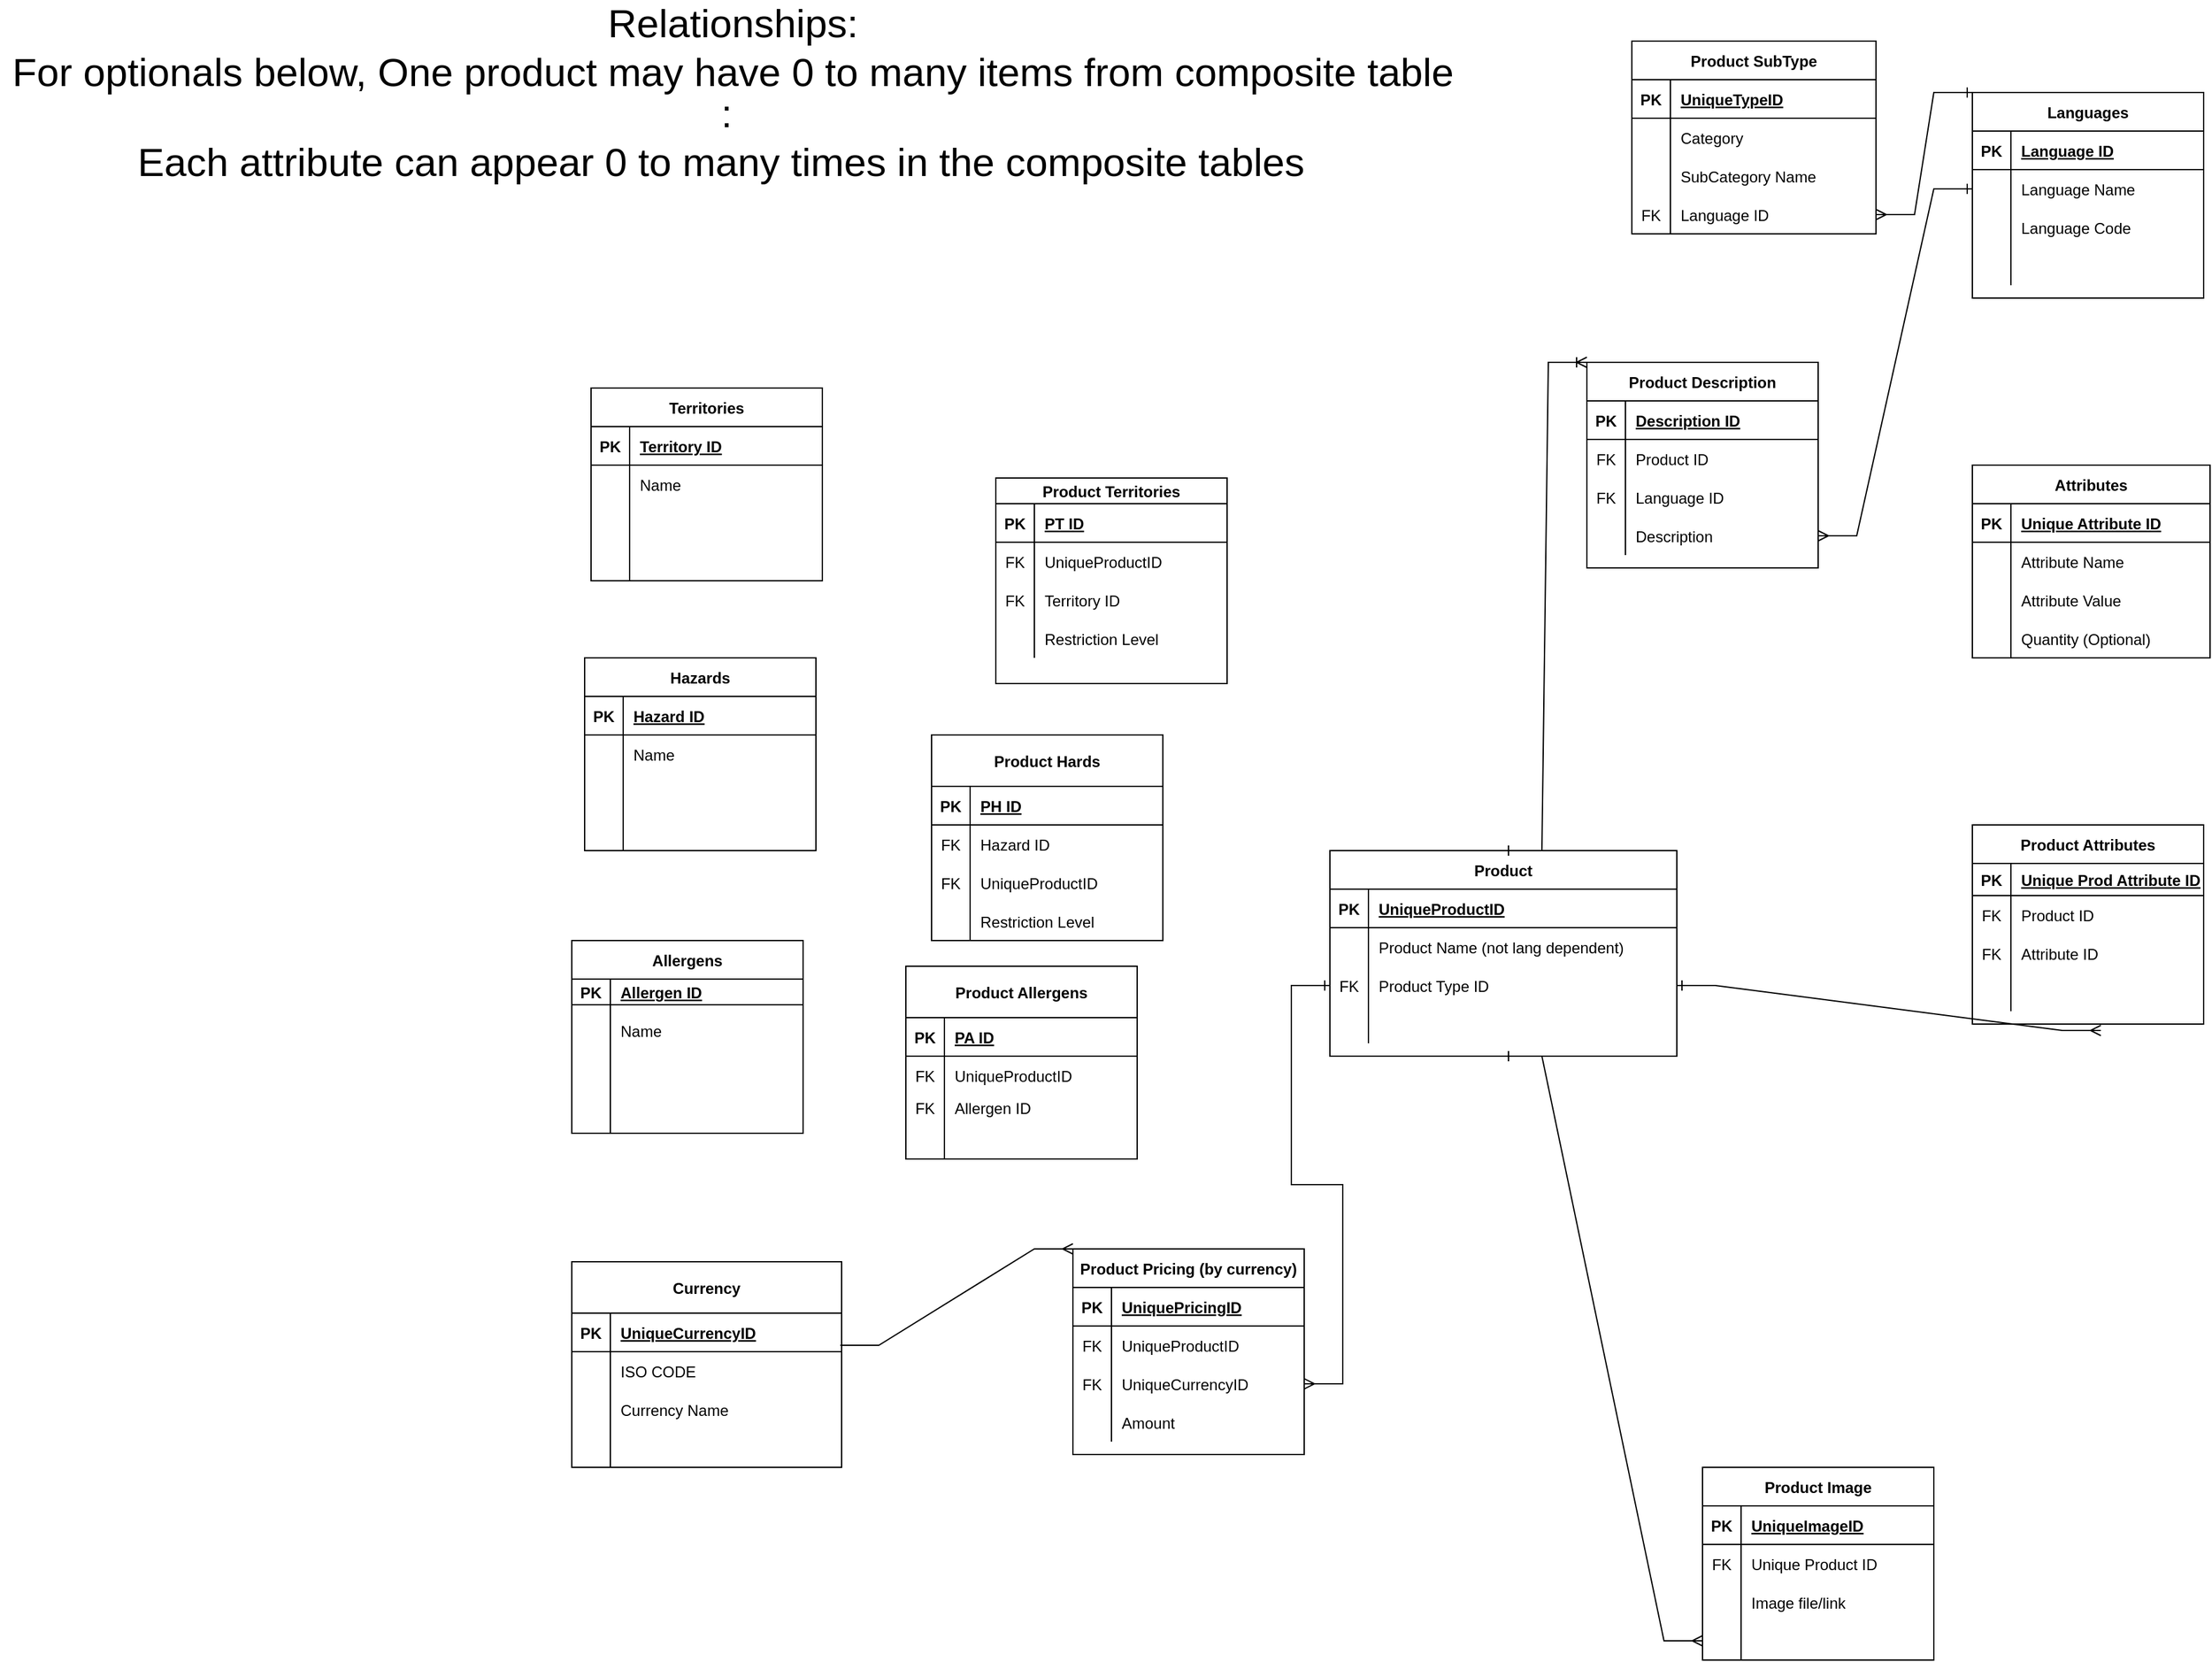 <mxfile version="15.8.9" type="github">
  <diagram id="C5RBs43oDa-KdzZeNtuy" name="Page-1">
    <mxGraphModel dx="3214" dy="2229" grid="1" gridSize="10" guides="1" tooltips="1" connect="1" arrows="1" fold="1" page="1" pageScale="1" pageWidth="827" pageHeight="1169" math="0" shadow="0">
      <root>
        <mxCell id="WIyWlLk6GJQsqaUBKTNV-0" />
        <mxCell id="WIyWlLk6GJQsqaUBKTNV-1" parent="WIyWlLk6GJQsqaUBKTNV-0" />
        <mxCell id="-O00PWWVGXkupYXtRT6d-0" value="Product" style="shape=table;startSize=30;container=1;collapsible=1;childLayout=tableLayout;fixedRows=1;rowLines=0;fontStyle=1;align=center;resizeLast=1;" parent="WIyWlLk6GJQsqaUBKTNV-1" vertex="1">
          <mxGeometry x="100" y="-90" width="270" height="160" as="geometry" />
        </mxCell>
        <mxCell id="-O00PWWVGXkupYXtRT6d-1" value="" style="shape=partialRectangle;collapsible=0;dropTarget=0;pointerEvents=0;fillColor=none;top=0;left=0;bottom=1;right=0;points=[[0,0.5],[1,0.5]];portConstraint=eastwest;" parent="-O00PWWVGXkupYXtRT6d-0" vertex="1">
          <mxGeometry y="30" width="270" height="30" as="geometry" />
        </mxCell>
        <mxCell id="-O00PWWVGXkupYXtRT6d-2" value="PK" style="shape=partialRectangle;connectable=0;fillColor=none;top=0;left=0;bottom=0;right=0;fontStyle=1;overflow=hidden;" parent="-O00PWWVGXkupYXtRT6d-1" vertex="1">
          <mxGeometry width="30" height="30" as="geometry">
            <mxRectangle width="30" height="30" as="alternateBounds" />
          </mxGeometry>
        </mxCell>
        <mxCell id="-O00PWWVGXkupYXtRT6d-3" value="UniqueProductID" style="shape=partialRectangle;connectable=0;fillColor=none;top=0;left=0;bottom=0;right=0;align=left;spacingLeft=6;fontStyle=5;overflow=hidden;" parent="-O00PWWVGXkupYXtRT6d-1" vertex="1">
          <mxGeometry x="30" width="240" height="30" as="geometry">
            <mxRectangle width="240" height="30" as="alternateBounds" />
          </mxGeometry>
        </mxCell>
        <mxCell id="-O00PWWVGXkupYXtRT6d-4" value="" style="shape=partialRectangle;collapsible=0;dropTarget=0;pointerEvents=0;fillColor=none;top=0;left=0;bottom=0;right=0;points=[[0,0.5],[1,0.5]];portConstraint=eastwest;" parent="-O00PWWVGXkupYXtRT6d-0" vertex="1">
          <mxGeometry y="60" width="270" height="30" as="geometry" />
        </mxCell>
        <mxCell id="-O00PWWVGXkupYXtRT6d-5" value="" style="shape=partialRectangle;connectable=0;fillColor=none;top=0;left=0;bottom=0;right=0;editable=1;overflow=hidden;" parent="-O00PWWVGXkupYXtRT6d-4" vertex="1">
          <mxGeometry width="30" height="30" as="geometry">
            <mxRectangle width="30" height="30" as="alternateBounds" />
          </mxGeometry>
        </mxCell>
        <mxCell id="-O00PWWVGXkupYXtRT6d-6" value="Product Name (not lang dependent)" style="shape=partialRectangle;connectable=0;fillColor=none;top=0;left=0;bottom=0;right=0;align=left;spacingLeft=6;overflow=hidden;" parent="-O00PWWVGXkupYXtRT6d-4" vertex="1">
          <mxGeometry x="30" width="240" height="30" as="geometry">
            <mxRectangle width="240" height="30" as="alternateBounds" />
          </mxGeometry>
        </mxCell>
        <mxCell id="-O00PWWVGXkupYXtRT6d-7" value="" style="shape=partialRectangle;collapsible=0;dropTarget=0;pointerEvents=0;fillColor=none;top=0;left=0;bottom=0;right=0;points=[[0,0.5],[1,0.5]];portConstraint=eastwest;" parent="-O00PWWVGXkupYXtRT6d-0" vertex="1">
          <mxGeometry y="90" width="270" height="30" as="geometry" />
        </mxCell>
        <mxCell id="-O00PWWVGXkupYXtRT6d-8" value="FK" style="shape=partialRectangle;connectable=0;fillColor=none;top=0;left=0;bottom=0;right=0;editable=1;overflow=hidden;" parent="-O00PWWVGXkupYXtRT6d-7" vertex="1">
          <mxGeometry width="30" height="30" as="geometry">
            <mxRectangle width="30" height="30" as="alternateBounds" />
          </mxGeometry>
        </mxCell>
        <mxCell id="-O00PWWVGXkupYXtRT6d-9" value="Product Type ID" style="shape=partialRectangle;connectable=0;fillColor=none;top=0;left=0;bottom=0;right=0;align=left;spacingLeft=6;overflow=hidden;" parent="-O00PWWVGXkupYXtRT6d-7" vertex="1">
          <mxGeometry x="30" width="240" height="30" as="geometry">
            <mxRectangle width="240" height="30" as="alternateBounds" />
          </mxGeometry>
        </mxCell>
        <mxCell id="-O00PWWVGXkupYXtRT6d-10" value="" style="shape=partialRectangle;collapsible=0;dropTarget=0;pointerEvents=0;fillColor=none;top=0;left=0;bottom=0;right=0;points=[[0,0.5],[1,0.5]];portConstraint=eastwest;" parent="-O00PWWVGXkupYXtRT6d-0" vertex="1">
          <mxGeometry y="120" width="270" height="30" as="geometry" />
        </mxCell>
        <mxCell id="-O00PWWVGXkupYXtRT6d-11" value="" style="shape=partialRectangle;connectable=0;fillColor=none;top=0;left=0;bottom=0;right=0;editable=1;overflow=hidden;" parent="-O00PWWVGXkupYXtRT6d-10" vertex="1">
          <mxGeometry width="30" height="30" as="geometry">
            <mxRectangle width="30" height="30" as="alternateBounds" />
          </mxGeometry>
        </mxCell>
        <mxCell id="-O00PWWVGXkupYXtRT6d-12" value="" style="shape=partialRectangle;connectable=0;fillColor=none;top=0;left=0;bottom=0;right=0;align=left;spacingLeft=6;overflow=hidden;" parent="-O00PWWVGXkupYXtRT6d-10" vertex="1">
          <mxGeometry x="30" width="240" height="30" as="geometry">
            <mxRectangle width="240" height="30" as="alternateBounds" />
          </mxGeometry>
        </mxCell>
        <mxCell id="-O00PWWVGXkupYXtRT6d-13" value="Product SubType" style="shape=table;startSize=30;container=1;collapsible=1;childLayout=tableLayout;fixedRows=1;rowLines=0;fontStyle=1;align=center;resizeLast=1;" parent="WIyWlLk6GJQsqaUBKTNV-1" vertex="1">
          <mxGeometry x="335" y="-720" width="190" height="150" as="geometry" />
        </mxCell>
        <mxCell id="-O00PWWVGXkupYXtRT6d-14" value="" style="shape=partialRectangle;collapsible=0;dropTarget=0;pointerEvents=0;fillColor=none;top=0;left=0;bottom=1;right=0;points=[[0,0.5],[1,0.5]];portConstraint=eastwest;" parent="-O00PWWVGXkupYXtRT6d-13" vertex="1">
          <mxGeometry y="30" width="190" height="30" as="geometry" />
        </mxCell>
        <mxCell id="-O00PWWVGXkupYXtRT6d-15" value="PK" style="shape=partialRectangle;connectable=0;fillColor=none;top=0;left=0;bottom=0;right=0;fontStyle=1;overflow=hidden;" parent="-O00PWWVGXkupYXtRT6d-14" vertex="1">
          <mxGeometry width="30" height="30" as="geometry">
            <mxRectangle width="30" height="30" as="alternateBounds" />
          </mxGeometry>
        </mxCell>
        <mxCell id="-O00PWWVGXkupYXtRT6d-16" value="UniqueTypeID" style="shape=partialRectangle;connectable=0;fillColor=none;top=0;left=0;bottom=0;right=0;align=left;spacingLeft=6;fontStyle=5;overflow=hidden;" parent="-O00PWWVGXkupYXtRT6d-14" vertex="1">
          <mxGeometry x="30" width="160" height="30" as="geometry">
            <mxRectangle width="160" height="30" as="alternateBounds" />
          </mxGeometry>
        </mxCell>
        <mxCell id="-O00PWWVGXkupYXtRT6d-17" value="" style="shape=partialRectangle;collapsible=0;dropTarget=0;pointerEvents=0;fillColor=none;top=0;left=0;bottom=0;right=0;points=[[0,0.5],[1,0.5]];portConstraint=eastwest;" parent="-O00PWWVGXkupYXtRT6d-13" vertex="1">
          <mxGeometry y="60" width="190" height="30" as="geometry" />
        </mxCell>
        <mxCell id="-O00PWWVGXkupYXtRT6d-18" value="" style="shape=partialRectangle;connectable=0;fillColor=none;top=0;left=0;bottom=0;right=0;editable=1;overflow=hidden;" parent="-O00PWWVGXkupYXtRT6d-17" vertex="1">
          <mxGeometry width="30" height="30" as="geometry">
            <mxRectangle width="30" height="30" as="alternateBounds" />
          </mxGeometry>
        </mxCell>
        <mxCell id="-O00PWWVGXkupYXtRT6d-19" value="Category" style="shape=partialRectangle;connectable=0;fillColor=none;top=0;left=0;bottom=0;right=0;align=left;spacingLeft=6;overflow=hidden;" parent="-O00PWWVGXkupYXtRT6d-17" vertex="1">
          <mxGeometry x="30" width="160" height="30" as="geometry">
            <mxRectangle width="160" height="30" as="alternateBounds" />
          </mxGeometry>
        </mxCell>
        <mxCell id="-O00PWWVGXkupYXtRT6d-20" value="" style="shape=partialRectangle;collapsible=0;dropTarget=0;pointerEvents=0;fillColor=none;top=0;left=0;bottom=0;right=0;points=[[0,0.5],[1,0.5]];portConstraint=eastwest;" parent="-O00PWWVGXkupYXtRT6d-13" vertex="1">
          <mxGeometry y="90" width="190" height="30" as="geometry" />
        </mxCell>
        <mxCell id="-O00PWWVGXkupYXtRT6d-21" value="" style="shape=partialRectangle;connectable=0;fillColor=none;top=0;left=0;bottom=0;right=0;editable=1;overflow=hidden;" parent="-O00PWWVGXkupYXtRT6d-20" vertex="1">
          <mxGeometry width="30" height="30" as="geometry">
            <mxRectangle width="30" height="30" as="alternateBounds" />
          </mxGeometry>
        </mxCell>
        <mxCell id="-O00PWWVGXkupYXtRT6d-22" value="SubCategory Name" style="shape=partialRectangle;connectable=0;fillColor=none;top=0;left=0;bottom=0;right=0;align=left;spacingLeft=6;overflow=hidden;" parent="-O00PWWVGXkupYXtRT6d-20" vertex="1">
          <mxGeometry x="30" width="160" height="30" as="geometry">
            <mxRectangle width="160" height="30" as="alternateBounds" />
          </mxGeometry>
        </mxCell>
        <mxCell id="-O00PWWVGXkupYXtRT6d-23" value="" style="shape=partialRectangle;collapsible=0;dropTarget=0;pointerEvents=0;fillColor=none;top=0;left=0;bottom=0;right=0;points=[[0,0.5],[1,0.5]];portConstraint=eastwest;" parent="-O00PWWVGXkupYXtRT6d-13" vertex="1">
          <mxGeometry y="120" width="190" height="30" as="geometry" />
        </mxCell>
        <mxCell id="-O00PWWVGXkupYXtRT6d-24" value="FK" style="shape=partialRectangle;connectable=0;fillColor=none;top=0;left=0;bottom=0;right=0;editable=1;overflow=hidden;" parent="-O00PWWVGXkupYXtRT6d-23" vertex="1">
          <mxGeometry width="30" height="30" as="geometry">
            <mxRectangle width="30" height="30" as="alternateBounds" />
          </mxGeometry>
        </mxCell>
        <mxCell id="-O00PWWVGXkupYXtRT6d-25" value="Language ID" style="shape=partialRectangle;connectable=0;fillColor=none;top=0;left=0;bottom=0;right=0;align=left;spacingLeft=6;overflow=hidden;" parent="-O00PWWVGXkupYXtRT6d-23" vertex="1">
          <mxGeometry x="30" width="160" height="30" as="geometry">
            <mxRectangle width="160" height="30" as="alternateBounds" />
          </mxGeometry>
        </mxCell>
        <mxCell id="-O00PWWVGXkupYXtRT6d-26" value="Currency" style="shape=table;startSize=40;container=1;collapsible=1;childLayout=tableLayout;fixedRows=1;rowLines=0;fontStyle=1;align=center;resizeLast=1;" parent="WIyWlLk6GJQsqaUBKTNV-1" vertex="1">
          <mxGeometry x="-490" y="230" width="210" height="160" as="geometry" />
        </mxCell>
        <mxCell id="-O00PWWVGXkupYXtRT6d-27" value="" style="shape=partialRectangle;collapsible=0;dropTarget=0;pointerEvents=0;fillColor=none;top=0;left=0;bottom=1;right=0;points=[[0,0.5],[1,0.5]];portConstraint=eastwest;" parent="-O00PWWVGXkupYXtRT6d-26" vertex="1">
          <mxGeometry y="40" width="210" height="30" as="geometry" />
        </mxCell>
        <mxCell id="-O00PWWVGXkupYXtRT6d-28" value="PK" style="shape=partialRectangle;connectable=0;fillColor=none;top=0;left=0;bottom=0;right=0;fontStyle=1;overflow=hidden;" parent="-O00PWWVGXkupYXtRT6d-27" vertex="1">
          <mxGeometry width="30" height="30" as="geometry">
            <mxRectangle width="30" height="30" as="alternateBounds" />
          </mxGeometry>
        </mxCell>
        <mxCell id="-O00PWWVGXkupYXtRT6d-29" value="UniqueCurrencyID" style="shape=partialRectangle;connectable=0;fillColor=none;top=0;left=0;bottom=0;right=0;align=left;spacingLeft=6;fontStyle=5;overflow=hidden;" parent="-O00PWWVGXkupYXtRT6d-27" vertex="1">
          <mxGeometry x="30" width="180" height="30" as="geometry">
            <mxRectangle width="180" height="30" as="alternateBounds" />
          </mxGeometry>
        </mxCell>
        <mxCell id="-O00PWWVGXkupYXtRT6d-30" value="" style="shape=partialRectangle;collapsible=0;dropTarget=0;pointerEvents=0;fillColor=none;top=0;left=0;bottom=0;right=0;points=[[0,0.5],[1,0.5]];portConstraint=eastwest;" parent="-O00PWWVGXkupYXtRT6d-26" vertex="1">
          <mxGeometry y="70" width="210" height="30" as="geometry" />
        </mxCell>
        <mxCell id="-O00PWWVGXkupYXtRT6d-31" value="" style="shape=partialRectangle;connectable=0;fillColor=none;top=0;left=0;bottom=0;right=0;editable=1;overflow=hidden;" parent="-O00PWWVGXkupYXtRT6d-30" vertex="1">
          <mxGeometry width="30" height="30" as="geometry">
            <mxRectangle width="30" height="30" as="alternateBounds" />
          </mxGeometry>
        </mxCell>
        <mxCell id="-O00PWWVGXkupYXtRT6d-32" value="ISO CODE" style="shape=partialRectangle;connectable=0;fillColor=none;top=0;left=0;bottom=0;right=0;align=left;spacingLeft=6;overflow=hidden;" parent="-O00PWWVGXkupYXtRT6d-30" vertex="1">
          <mxGeometry x="30" width="180" height="30" as="geometry">
            <mxRectangle width="180" height="30" as="alternateBounds" />
          </mxGeometry>
        </mxCell>
        <mxCell id="-O00PWWVGXkupYXtRT6d-33" value="" style="shape=partialRectangle;collapsible=0;dropTarget=0;pointerEvents=0;fillColor=none;top=0;left=0;bottom=0;right=0;points=[[0,0.5],[1,0.5]];portConstraint=eastwest;" parent="-O00PWWVGXkupYXtRT6d-26" vertex="1">
          <mxGeometry y="100" width="210" height="30" as="geometry" />
        </mxCell>
        <mxCell id="-O00PWWVGXkupYXtRT6d-34" value="" style="shape=partialRectangle;connectable=0;fillColor=none;top=0;left=0;bottom=0;right=0;editable=1;overflow=hidden;" parent="-O00PWWVGXkupYXtRT6d-33" vertex="1">
          <mxGeometry width="30" height="30" as="geometry">
            <mxRectangle width="30" height="30" as="alternateBounds" />
          </mxGeometry>
        </mxCell>
        <mxCell id="-O00PWWVGXkupYXtRT6d-35" value="Currency Name" style="shape=partialRectangle;connectable=0;fillColor=none;top=0;left=0;bottom=0;right=0;align=left;spacingLeft=6;overflow=hidden;" parent="-O00PWWVGXkupYXtRT6d-33" vertex="1">
          <mxGeometry x="30" width="180" height="30" as="geometry">
            <mxRectangle width="180" height="30" as="alternateBounds" />
          </mxGeometry>
        </mxCell>
        <mxCell id="-O00PWWVGXkupYXtRT6d-36" value="" style="shape=partialRectangle;collapsible=0;dropTarget=0;pointerEvents=0;fillColor=none;top=0;left=0;bottom=0;right=0;points=[[0,0.5],[1,0.5]];portConstraint=eastwest;" parent="-O00PWWVGXkupYXtRT6d-26" vertex="1">
          <mxGeometry y="130" width="210" height="30" as="geometry" />
        </mxCell>
        <mxCell id="-O00PWWVGXkupYXtRT6d-37" value="" style="shape=partialRectangle;connectable=0;fillColor=none;top=0;left=0;bottom=0;right=0;editable=1;overflow=hidden;" parent="-O00PWWVGXkupYXtRT6d-36" vertex="1">
          <mxGeometry width="30" height="30" as="geometry">
            <mxRectangle width="30" height="30" as="alternateBounds" />
          </mxGeometry>
        </mxCell>
        <mxCell id="-O00PWWVGXkupYXtRT6d-38" value="" style="shape=partialRectangle;connectable=0;fillColor=none;top=0;left=0;bottom=0;right=0;align=left;spacingLeft=6;overflow=hidden;" parent="-O00PWWVGXkupYXtRT6d-36" vertex="1">
          <mxGeometry x="30" width="180" height="30" as="geometry">
            <mxRectangle width="180" height="30" as="alternateBounds" />
          </mxGeometry>
        </mxCell>
        <mxCell id="-O00PWWVGXkupYXtRT6d-45" value="Product Pricing (by currency)" style="shape=table;startSize=30;container=1;collapsible=1;childLayout=tableLayout;fixedRows=1;rowLines=0;fontStyle=1;align=center;resizeLast=1;" parent="WIyWlLk6GJQsqaUBKTNV-1" vertex="1">
          <mxGeometry x="-100" y="220" width="180" height="160" as="geometry" />
        </mxCell>
        <mxCell id="-O00PWWVGXkupYXtRT6d-46" value="" style="shape=partialRectangle;collapsible=0;dropTarget=0;pointerEvents=0;fillColor=none;top=0;left=0;bottom=1;right=0;points=[[0,0.5],[1,0.5]];portConstraint=eastwest;" parent="-O00PWWVGXkupYXtRT6d-45" vertex="1">
          <mxGeometry y="30" width="180" height="30" as="geometry" />
        </mxCell>
        <mxCell id="-O00PWWVGXkupYXtRT6d-47" value="PK" style="shape=partialRectangle;connectable=0;fillColor=none;top=0;left=0;bottom=0;right=0;fontStyle=1;overflow=hidden;" parent="-O00PWWVGXkupYXtRT6d-46" vertex="1">
          <mxGeometry width="30" height="30" as="geometry">
            <mxRectangle width="30" height="30" as="alternateBounds" />
          </mxGeometry>
        </mxCell>
        <mxCell id="-O00PWWVGXkupYXtRT6d-48" value="UniquePricingID" style="shape=partialRectangle;connectable=0;fillColor=none;top=0;left=0;bottom=0;right=0;align=left;spacingLeft=6;fontStyle=5;overflow=hidden;" parent="-O00PWWVGXkupYXtRT6d-46" vertex="1">
          <mxGeometry x="30" width="150" height="30" as="geometry">
            <mxRectangle width="150" height="30" as="alternateBounds" />
          </mxGeometry>
        </mxCell>
        <mxCell id="-O00PWWVGXkupYXtRT6d-49" value="" style="shape=partialRectangle;collapsible=0;dropTarget=0;pointerEvents=0;fillColor=none;top=0;left=0;bottom=0;right=0;points=[[0,0.5],[1,0.5]];portConstraint=eastwest;" parent="-O00PWWVGXkupYXtRT6d-45" vertex="1">
          <mxGeometry y="60" width="180" height="30" as="geometry" />
        </mxCell>
        <mxCell id="-O00PWWVGXkupYXtRT6d-50" value="FK" style="shape=partialRectangle;connectable=0;fillColor=none;top=0;left=0;bottom=0;right=0;editable=1;overflow=hidden;" parent="-O00PWWVGXkupYXtRT6d-49" vertex="1">
          <mxGeometry width="30" height="30" as="geometry">
            <mxRectangle width="30" height="30" as="alternateBounds" />
          </mxGeometry>
        </mxCell>
        <mxCell id="-O00PWWVGXkupYXtRT6d-51" value="UniqueProductID" style="shape=partialRectangle;connectable=0;fillColor=none;top=0;left=0;bottom=0;right=0;align=left;spacingLeft=6;overflow=hidden;" parent="-O00PWWVGXkupYXtRT6d-49" vertex="1">
          <mxGeometry x="30" width="150" height="30" as="geometry">
            <mxRectangle width="150" height="30" as="alternateBounds" />
          </mxGeometry>
        </mxCell>
        <mxCell id="-O00PWWVGXkupYXtRT6d-52" value="" style="shape=partialRectangle;collapsible=0;dropTarget=0;pointerEvents=0;fillColor=none;top=0;left=0;bottom=0;right=0;points=[[0,0.5],[1,0.5]];portConstraint=eastwest;" parent="-O00PWWVGXkupYXtRT6d-45" vertex="1">
          <mxGeometry y="90" width="180" height="30" as="geometry" />
        </mxCell>
        <mxCell id="-O00PWWVGXkupYXtRT6d-53" value="FK" style="shape=partialRectangle;connectable=0;fillColor=none;top=0;left=0;bottom=0;right=0;editable=1;overflow=hidden;" parent="-O00PWWVGXkupYXtRT6d-52" vertex="1">
          <mxGeometry width="30" height="30" as="geometry">
            <mxRectangle width="30" height="30" as="alternateBounds" />
          </mxGeometry>
        </mxCell>
        <mxCell id="-O00PWWVGXkupYXtRT6d-54" value="UniqueCurrencyID" style="shape=partialRectangle;connectable=0;fillColor=none;top=0;left=0;bottom=0;right=0;align=left;spacingLeft=6;overflow=hidden;" parent="-O00PWWVGXkupYXtRT6d-52" vertex="1">
          <mxGeometry x="30" width="150" height="30" as="geometry">
            <mxRectangle width="150" height="30" as="alternateBounds" />
          </mxGeometry>
        </mxCell>
        <mxCell id="-O00PWWVGXkupYXtRT6d-55" value="" style="shape=partialRectangle;collapsible=0;dropTarget=0;pointerEvents=0;fillColor=none;top=0;left=0;bottom=0;right=0;points=[[0,0.5],[1,0.5]];portConstraint=eastwest;" parent="-O00PWWVGXkupYXtRT6d-45" vertex="1">
          <mxGeometry y="120" width="180" height="30" as="geometry" />
        </mxCell>
        <mxCell id="-O00PWWVGXkupYXtRT6d-56" value="" style="shape=partialRectangle;connectable=0;fillColor=none;top=0;left=0;bottom=0;right=0;editable=1;overflow=hidden;" parent="-O00PWWVGXkupYXtRT6d-55" vertex="1">
          <mxGeometry width="30" height="30" as="geometry">
            <mxRectangle width="30" height="30" as="alternateBounds" />
          </mxGeometry>
        </mxCell>
        <mxCell id="-O00PWWVGXkupYXtRT6d-57" value="Amount" style="shape=partialRectangle;connectable=0;fillColor=none;top=0;left=0;bottom=0;right=0;align=left;spacingLeft=6;overflow=hidden;" parent="-O00PWWVGXkupYXtRT6d-55" vertex="1">
          <mxGeometry x="30" width="150" height="30" as="geometry">
            <mxRectangle width="150" height="30" as="alternateBounds" />
          </mxGeometry>
        </mxCell>
        <mxCell id="Lzn6OeZOPpDLSHKNjm7w-1" value="Product Image" style="shape=table;startSize=30;container=1;collapsible=1;childLayout=tableLayout;fixedRows=1;rowLines=0;fontStyle=1;align=center;resizeLast=1;" parent="WIyWlLk6GJQsqaUBKTNV-1" vertex="1">
          <mxGeometry x="390" y="390" width="180" height="150" as="geometry" />
        </mxCell>
        <mxCell id="Lzn6OeZOPpDLSHKNjm7w-2" value="" style="shape=partialRectangle;collapsible=0;dropTarget=0;pointerEvents=0;fillColor=none;top=0;left=0;bottom=1;right=0;points=[[0,0.5],[1,0.5]];portConstraint=eastwest;" parent="Lzn6OeZOPpDLSHKNjm7w-1" vertex="1">
          <mxGeometry y="30" width="180" height="30" as="geometry" />
        </mxCell>
        <mxCell id="Lzn6OeZOPpDLSHKNjm7w-3" value="PK" style="shape=partialRectangle;connectable=0;fillColor=none;top=0;left=0;bottom=0;right=0;fontStyle=1;overflow=hidden;" parent="Lzn6OeZOPpDLSHKNjm7w-2" vertex="1">
          <mxGeometry width="30" height="30" as="geometry">
            <mxRectangle width="30" height="30" as="alternateBounds" />
          </mxGeometry>
        </mxCell>
        <mxCell id="Lzn6OeZOPpDLSHKNjm7w-4" value="UniqueImageID" style="shape=partialRectangle;connectable=0;fillColor=none;top=0;left=0;bottom=0;right=0;align=left;spacingLeft=6;fontStyle=5;overflow=hidden;" parent="Lzn6OeZOPpDLSHKNjm7w-2" vertex="1">
          <mxGeometry x="30" width="150" height="30" as="geometry">
            <mxRectangle width="150" height="30" as="alternateBounds" />
          </mxGeometry>
        </mxCell>
        <mxCell id="Lzn6OeZOPpDLSHKNjm7w-5" value="" style="shape=partialRectangle;collapsible=0;dropTarget=0;pointerEvents=0;fillColor=none;top=0;left=0;bottom=0;right=0;points=[[0,0.5],[1,0.5]];portConstraint=eastwest;" parent="Lzn6OeZOPpDLSHKNjm7w-1" vertex="1">
          <mxGeometry y="60" width="180" height="30" as="geometry" />
        </mxCell>
        <mxCell id="Lzn6OeZOPpDLSHKNjm7w-6" value="FK" style="shape=partialRectangle;connectable=0;fillColor=none;top=0;left=0;bottom=0;right=0;editable=1;overflow=hidden;" parent="Lzn6OeZOPpDLSHKNjm7w-5" vertex="1">
          <mxGeometry width="30" height="30" as="geometry">
            <mxRectangle width="30" height="30" as="alternateBounds" />
          </mxGeometry>
        </mxCell>
        <mxCell id="Lzn6OeZOPpDLSHKNjm7w-7" value="Unique Product ID" style="shape=partialRectangle;connectable=0;fillColor=none;top=0;left=0;bottom=0;right=0;align=left;spacingLeft=6;overflow=hidden;" parent="Lzn6OeZOPpDLSHKNjm7w-5" vertex="1">
          <mxGeometry x="30" width="150" height="30" as="geometry">
            <mxRectangle width="150" height="30" as="alternateBounds" />
          </mxGeometry>
        </mxCell>
        <mxCell id="Lzn6OeZOPpDLSHKNjm7w-8" value="" style="shape=partialRectangle;collapsible=0;dropTarget=0;pointerEvents=0;fillColor=none;top=0;left=0;bottom=0;right=0;points=[[0,0.5],[1,0.5]];portConstraint=eastwest;" parent="Lzn6OeZOPpDLSHKNjm7w-1" vertex="1">
          <mxGeometry y="90" width="180" height="30" as="geometry" />
        </mxCell>
        <mxCell id="Lzn6OeZOPpDLSHKNjm7w-9" value="" style="shape=partialRectangle;connectable=0;fillColor=none;top=0;left=0;bottom=0;right=0;editable=1;overflow=hidden;" parent="Lzn6OeZOPpDLSHKNjm7w-8" vertex="1">
          <mxGeometry width="30" height="30" as="geometry">
            <mxRectangle width="30" height="30" as="alternateBounds" />
          </mxGeometry>
        </mxCell>
        <mxCell id="Lzn6OeZOPpDLSHKNjm7w-10" value="Image file/link" style="shape=partialRectangle;connectable=0;fillColor=none;top=0;left=0;bottom=0;right=0;align=left;spacingLeft=6;overflow=hidden;" parent="Lzn6OeZOPpDLSHKNjm7w-8" vertex="1">
          <mxGeometry x="30" width="150" height="30" as="geometry">
            <mxRectangle width="150" height="30" as="alternateBounds" />
          </mxGeometry>
        </mxCell>
        <mxCell id="Lzn6OeZOPpDLSHKNjm7w-11" value="" style="shape=partialRectangle;collapsible=0;dropTarget=0;pointerEvents=0;fillColor=none;top=0;left=0;bottom=0;right=0;points=[[0,0.5],[1,0.5]];portConstraint=eastwest;" parent="Lzn6OeZOPpDLSHKNjm7w-1" vertex="1">
          <mxGeometry y="120" width="180" height="30" as="geometry" />
        </mxCell>
        <mxCell id="Lzn6OeZOPpDLSHKNjm7w-12" value="" style="shape=partialRectangle;connectable=0;fillColor=none;top=0;left=0;bottom=0;right=0;editable=1;overflow=hidden;" parent="Lzn6OeZOPpDLSHKNjm7w-11" vertex="1">
          <mxGeometry width="30" height="30" as="geometry">
            <mxRectangle width="30" height="30" as="alternateBounds" />
          </mxGeometry>
        </mxCell>
        <mxCell id="Lzn6OeZOPpDLSHKNjm7w-13" value="" style="shape=partialRectangle;connectable=0;fillColor=none;top=0;left=0;bottom=0;right=0;align=left;spacingLeft=6;overflow=hidden;" parent="Lzn6OeZOPpDLSHKNjm7w-11" vertex="1">
          <mxGeometry x="30" width="150" height="30" as="geometry">
            <mxRectangle width="150" height="30" as="alternateBounds" />
          </mxGeometry>
        </mxCell>
        <mxCell id="Lzn6OeZOPpDLSHKNjm7w-14" value="Languages" style="shape=table;startSize=30;container=1;collapsible=1;childLayout=tableLayout;fixedRows=1;rowLines=0;fontStyle=1;align=center;resizeLast=1;" parent="WIyWlLk6GJQsqaUBKTNV-1" vertex="1">
          <mxGeometry x="600" y="-680" width="180" height="160" as="geometry" />
        </mxCell>
        <mxCell id="Lzn6OeZOPpDLSHKNjm7w-15" value="" style="shape=partialRectangle;collapsible=0;dropTarget=0;pointerEvents=0;fillColor=none;top=0;left=0;bottom=1;right=0;points=[[0,0.5],[1,0.5]];portConstraint=eastwest;" parent="Lzn6OeZOPpDLSHKNjm7w-14" vertex="1">
          <mxGeometry y="30" width="180" height="30" as="geometry" />
        </mxCell>
        <mxCell id="Lzn6OeZOPpDLSHKNjm7w-16" value="PK" style="shape=partialRectangle;connectable=0;fillColor=none;top=0;left=0;bottom=0;right=0;fontStyle=1;overflow=hidden;" parent="Lzn6OeZOPpDLSHKNjm7w-15" vertex="1">
          <mxGeometry width="30" height="30" as="geometry">
            <mxRectangle width="30" height="30" as="alternateBounds" />
          </mxGeometry>
        </mxCell>
        <mxCell id="Lzn6OeZOPpDLSHKNjm7w-17" value="Language ID" style="shape=partialRectangle;connectable=0;fillColor=none;top=0;left=0;bottom=0;right=0;align=left;spacingLeft=6;fontStyle=5;overflow=hidden;" parent="Lzn6OeZOPpDLSHKNjm7w-15" vertex="1">
          <mxGeometry x="30" width="150" height="30" as="geometry">
            <mxRectangle width="150" height="30" as="alternateBounds" />
          </mxGeometry>
        </mxCell>
        <mxCell id="Lzn6OeZOPpDLSHKNjm7w-18" value="" style="shape=partialRectangle;collapsible=0;dropTarget=0;pointerEvents=0;fillColor=none;top=0;left=0;bottom=0;right=0;points=[[0,0.5],[1,0.5]];portConstraint=eastwest;" parent="Lzn6OeZOPpDLSHKNjm7w-14" vertex="1">
          <mxGeometry y="60" width="180" height="30" as="geometry" />
        </mxCell>
        <mxCell id="Lzn6OeZOPpDLSHKNjm7w-19" value="" style="shape=partialRectangle;connectable=0;fillColor=none;top=0;left=0;bottom=0;right=0;editable=1;overflow=hidden;" parent="Lzn6OeZOPpDLSHKNjm7w-18" vertex="1">
          <mxGeometry width="30" height="30" as="geometry">
            <mxRectangle width="30" height="30" as="alternateBounds" />
          </mxGeometry>
        </mxCell>
        <mxCell id="Lzn6OeZOPpDLSHKNjm7w-20" value="Language Name" style="shape=partialRectangle;connectable=0;fillColor=none;top=0;left=0;bottom=0;right=0;align=left;spacingLeft=6;overflow=hidden;" parent="Lzn6OeZOPpDLSHKNjm7w-18" vertex="1">
          <mxGeometry x="30" width="150" height="30" as="geometry">
            <mxRectangle width="150" height="30" as="alternateBounds" />
          </mxGeometry>
        </mxCell>
        <mxCell id="Lzn6OeZOPpDLSHKNjm7w-21" value="" style="shape=partialRectangle;collapsible=0;dropTarget=0;pointerEvents=0;fillColor=none;top=0;left=0;bottom=0;right=0;points=[[0,0.5],[1,0.5]];portConstraint=eastwest;" parent="Lzn6OeZOPpDLSHKNjm7w-14" vertex="1">
          <mxGeometry y="90" width="180" height="30" as="geometry" />
        </mxCell>
        <mxCell id="Lzn6OeZOPpDLSHKNjm7w-22" value="" style="shape=partialRectangle;connectable=0;fillColor=none;top=0;left=0;bottom=0;right=0;editable=1;overflow=hidden;" parent="Lzn6OeZOPpDLSHKNjm7w-21" vertex="1">
          <mxGeometry width="30" height="30" as="geometry">
            <mxRectangle width="30" height="30" as="alternateBounds" />
          </mxGeometry>
        </mxCell>
        <mxCell id="Lzn6OeZOPpDLSHKNjm7w-23" value="Language Code" style="shape=partialRectangle;connectable=0;fillColor=none;top=0;left=0;bottom=0;right=0;align=left;spacingLeft=6;overflow=hidden;" parent="Lzn6OeZOPpDLSHKNjm7w-21" vertex="1">
          <mxGeometry x="30" width="150" height="30" as="geometry">
            <mxRectangle width="150" height="30" as="alternateBounds" />
          </mxGeometry>
        </mxCell>
        <mxCell id="Lzn6OeZOPpDLSHKNjm7w-24" value="" style="shape=partialRectangle;collapsible=0;dropTarget=0;pointerEvents=0;fillColor=none;top=0;left=0;bottom=0;right=0;points=[[0,0.5],[1,0.5]];portConstraint=eastwest;" parent="Lzn6OeZOPpDLSHKNjm7w-14" vertex="1">
          <mxGeometry y="120" width="180" height="30" as="geometry" />
        </mxCell>
        <mxCell id="Lzn6OeZOPpDLSHKNjm7w-25" value="" style="shape=partialRectangle;connectable=0;fillColor=none;top=0;left=0;bottom=0;right=0;editable=1;overflow=hidden;" parent="Lzn6OeZOPpDLSHKNjm7w-24" vertex="1">
          <mxGeometry width="30" height="30" as="geometry">
            <mxRectangle width="30" height="30" as="alternateBounds" />
          </mxGeometry>
        </mxCell>
        <mxCell id="Lzn6OeZOPpDLSHKNjm7w-26" value="" style="shape=partialRectangle;connectable=0;fillColor=none;top=0;left=0;bottom=0;right=0;align=left;spacingLeft=6;overflow=hidden;" parent="Lzn6OeZOPpDLSHKNjm7w-24" vertex="1">
          <mxGeometry x="30" width="150" height="30" as="geometry">
            <mxRectangle width="150" height="30" as="alternateBounds" />
          </mxGeometry>
        </mxCell>
        <mxCell id="Lzn6OeZOPpDLSHKNjm7w-27" value="" style="edgeStyle=entityRelationEdgeStyle;fontSize=12;html=1;endArrow=ERmany;rounded=0;startArrow=ERone;startFill=0;exitX=0.5;exitY=1;exitDx=0;exitDy=0;" parent="WIyWlLk6GJQsqaUBKTNV-1" target="Lzn6OeZOPpDLSHKNjm7w-11" edge="1" source="-O00PWWVGXkupYXtRT6d-0">
          <mxGeometry width="100" height="100" relative="1" as="geometry">
            <mxPoint x="460" y="110" as="sourcePoint" />
            <mxPoint x="400" y="110" as="targetPoint" />
          </mxGeometry>
        </mxCell>
        <mxCell id="Lzn6OeZOPpDLSHKNjm7w-29" value="" style="edgeStyle=entityRelationEdgeStyle;fontSize=12;html=1;endArrow=ERmany;rounded=0;exitX=0;exitY=0.5;exitDx=0;exitDy=0;entryX=1;entryY=0.5;entryDx=0;entryDy=0;startArrow=ERone;startFill=0;" parent="WIyWlLk6GJQsqaUBKTNV-1" source="-O00PWWVGXkupYXtRT6d-7" target="-O00PWWVGXkupYXtRT6d-52" edge="1">
          <mxGeometry width="100" height="100" relative="1" as="geometry">
            <mxPoint x="130" y="490" as="sourcePoint" />
            <mxPoint x="230" y="390" as="targetPoint" />
          </mxGeometry>
        </mxCell>
        <mxCell id="Lzn6OeZOPpDLSHKNjm7w-30" value="" style="edgeStyle=entityRelationEdgeStyle;fontSize=12;html=1;endArrow=ERmany;rounded=0;entryX=0;entryY=0;entryDx=0;entryDy=0;exitX=0.995;exitY=-0.167;exitDx=0;exitDy=0;exitPerimeter=0;" parent="WIyWlLk6GJQsqaUBKTNV-1" target="-O00PWWVGXkupYXtRT6d-45" edge="1" source="-O00PWWVGXkupYXtRT6d-30">
          <mxGeometry width="100" height="100" relative="1" as="geometry">
            <mxPoint x="-61" y="105" as="sourcePoint" />
            <mxPoint x="-21" y="255" as="targetPoint" />
          </mxGeometry>
        </mxCell>
        <mxCell id="Lzn6OeZOPpDLSHKNjm7w-31" value="Product Description" style="shape=table;startSize=30;container=1;collapsible=1;childLayout=tableLayout;fixedRows=1;rowLines=0;fontStyle=1;align=center;resizeLast=1;" parent="WIyWlLk6GJQsqaUBKTNV-1" vertex="1">
          <mxGeometry x="300" y="-470" width="180" height="160" as="geometry" />
        </mxCell>
        <mxCell id="Lzn6OeZOPpDLSHKNjm7w-32" value="" style="shape=partialRectangle;collapsible=0;dropTarget=0;pointerEvents=0;fillColor=none;top=0;left=0;bottom=1;right=0;points=[[0,0.5],[1,0.5]];portConstraint=eastwest;" parent="Lzn6OeZOPpDLSHKNjm7w-31" vertex="1">
          <mxGeometry y="30" width="180" height="30" as="geometry" />
        </mxCell>
        <mxCell id="Lzn6OeZOPpDLSHKNjm7w-33" value="PK" style="shape=partialRectangle;connectable=0;fillColor=none;top=0;left=0;bottom=0;right=0;fontStyle=1;overflow=hidden;" parent="Lzn6OeZOPpDLSHKNjm7w-32" vertex="1">
          <mxGeometry width="30" height="30" as="geometry">
            <mxRectangle width="30" height="30" as="alternateBounds" />
          </mxGeometry>
        </mxCell>
        <mxCell id="Lzn6OeZOPpDLSHKNjm7w-34" value="Description ID" style="shape=partialRectangle;connectable=0;fillColor=none;top=0;left=0;bottom=0;right=0;align=left;spacingLeft=6;fontStyle=5;overflow=hidden;" parent="Lzn6OeZOPpDLSHKNjm7w-32" vertex="1">
          <mxGeometry x="30" width="150" height="30" as="geometry">
            <mxRectangle width="150" height="30" as="alternateBounds" />
          </mxGeometry>
        </mxCell>
        <mxCell id="Lzn6OeZOPpDLSHKNjm7w-35" value="" style="shape=partialRectangle;collapsible=0;dropTarget=0;pointerEvents=0;fillColor=none;top=0;left=0;bottom=0;right=0;points=[[0,0.5],[1,0.5]];portConstraint=eastwest;" parent="Lzn6OeZOPpDLSHKNjm7w-31" vertex="1">
          <mxGeometry y="60" width="180" height="30" as="geometry" />
        </mxCell>
        <mxCell id="Lzn6OeZOPpDLSHKNjm7w-36" value="FK" style="shape=partialRectangle;connectable=0;fillColor=none;top=0;left=0;bottom=0;right=0;editable=1;overflow=hidden;" parent="Lzn6OeZOPpDLSHKNjm7w-35" vertex="1">
          <mxGeometry width="30" height="30" as="geometry">
            <mxRectangle width="30" height="30" as="alternateBounds" />
          </mxGeometry>
        </mxCell>
        <mxCell id="Lzn6OeZOPpDLSHKNjm7w-37" value="Product ID" style="shape=partialRectangle;connectable=0;fillColor=none;top=0;left=0;bottom=0;right=0;align=left;spacingLeft=6;overflow=hidden;" parent="Lzn6OeZOPpDLSHKNjm7w-35" vertex="1">
          <mxGeometry x="30" width="150" height="30" as="geometry">
            <mxRectangle width="150" height="30" as="alternateBounds" />
          </mxGeometry>
        </mxCell>
        <mxCell id="Lzn6OeZOPpDLSHKNjm7w-38" value="" style="shape=partialRectangle;collapsible=0;dropTarget=0;pointerEvents=0;fillColor=none;top=0;left=0;bottom=0;right=0;points=[[0,0.5],[1,0.5]];portConstraint=eastwest;" parent="Lzn6OeZOPpDLSHKNjm7w-31" vertex="1">
          <mxGeometry y="90" width="180" height="30" as="geometry" />
        </mxCell>
        <mxCell id="Lzn6OeZOPpDLSHKNjm7w-39" value="FK" style="shape=partialRectangle;connectable=0;fillColor=none;top=0;left=0;bottom=0;right=0;editable=1;overflow=hidden;" parent="Lzn6OeZOPpDLSHKNjm7w-38" vertex="1">
          <mxGeometry width="30" height="30" as="geometry">
            <mxRectangle width="30" height="30" as="alternateBounds" />
          </mxGeometry>
        </mxCell>
        <mxCell id="Lzn6OeZOPpDLSHKNjm7w-40" value="Language ID" style="shape=partialRectangle;connectable=0;fillColor=none;top=0;left=0;bottom=0;right=0;align=left;spacingLeft=6;overflow=hidden;" parent="Lzn6OeZOPpDLSHKNjm7w-38" vertex="1">
          <mxGeometry x="30" width="150" height="30" as="geometry">
            <mxRectangle width="150" height="30" as="alternateBounds" />
          </mxGeometry>
        </mxCell>
        <mxCell id="Lzn6OeZOPpDLSHKNjm7w-41" value="" style="shape=partialRectangle;collapsible=0;dropTarget=0;pointerEvents=0;fillColor=none;top=0;left=0;bottom=0;right=0;points=[[0,0.5],[1,0.5]];portConstraint=eastwest;" parent="Lzn6OeZOPpDLSHKNjm7w-31" vertex="1">
          <mxGeometry y="120" width="180" height="30" as="geometry" />
        </mxCell>
        <mxCell id="Lzn6OeZOPpDLSHKNjm7w-42" value="" style="shape=partialRectangle;connectable=0;fillColor=none;top=0;left=0;bottom=0;right=0;editable=1;overflow=hidden;" parent="Lzn6OeZOPpDLSHKNjm7w-41" vertex="1">
          <mxGeometry width="30" height="30" as="geometry">
            <mxRectangle width="30" height="30" as="alternateBounds" />
          </mxGeometry>
        </mxCell>
        <mxCell id="Lzn6OeZOPpDLSHKNjm7w-43" value="Description" style="shape=partialRectangle;connectable=0;fillColor=none;top=0;left=0;bottom=0;right=0;align=left;spacingLeft=6;overflow=hidden;" parent="Lzn6OeZOPpDLSHKNjm7w-41" vertex="1">
          <mxGeometry x="30" width="150" height="30" as="geometry">
            <mxRectangle width="150" height="30" as="alternateBounds" />
          </mxGeometry>
        </mxCell>
        <mxCell id="Lzn6OeZOPpDLSHKNjm7w-45" value="" style="edgeStyle=entityRelationEdgeStyle;fontSize=12;html=1;endArrow=ERoneToMany;rounded=0;exitX=0.5;exitY=0;exitDx=0;exitDy=0;entryX=0;entryY=0;entryDx=0;entryDy=0;startArrow=ERone;startFill=0;" parent="WIyWlLk6GJQsqaUBKTNV-1" source="-O00PWWVGXkupYXtRT6d-0" target="Lzn6OeZOPpDLSHKNjm7w-31" edge="1">
          <mxGeometry width="100" height="100" relative="1" as="geometry">
            <mxPoint x="130" y="510" as="sourcePoint" />
            <mxPoint x="230" y="410" as="targetPoint" />
          </mxGeometry>
        </mxCell>
        <mxCell id="Lzn6OeZOPpDLSHKNjm7w-46" value="" style="edgeStyle=entityRelationEdgeStyle;fontSize=12;html=1;endArrow=ERone;rounded=0;exitX=1;exitY=0.5;exitDx=0;exitDy=0;endFill=0;startArrow=ERmany;startFill=0;" parent="WIyWlLk6GJQsqaUBKTNV-1" source="Lzn6OeZOPpDLSHKNjm7w-41" target="Lzn6OeZOPpDLSHKNjm7w-18" edge="1">
          <mxGeometry width="100" height="100" relative="1" as="geometry">
            <mxPoint x="290" y="600" as="sourcePoint" />
            <mxPoint x="390" y="500" as="targetPoint" />
          </mxGeometry>
        </mxCell>
        <mxCell id="Lzn6OeZOPpDLSHKNjm7w-51" value="Attributes" style="shape=table;startSize=30;container=1;collapsible=1;childLayout=tableLayout;fixedRows=1;rowLines=0;fontStyle=1;align=center;resizeLast=1;" parent="WIyWlLk6GJQsqaUBKTNV-1" vertex="1">
          <mxGeometry x="600" y="-390" width="185" height="150" as="geometry" />
        </mxCell>
        <mxCell id="Lzn6OeZOPpDLSHKNjm7w-52" value="" style="shape=partialRectangle;collapsible=0;dropTarget=0;pointerEvents=0;fillColor=none;top=0;left=0;bottom=1;right=0;points=[[0,0.5],[1,0.5]];portConstraint=eastwest;" parent="Lzn6OeZOPpDLSHKNjm7w-51" vertex="1">
          <mxGeometry y="30" width="185" height="30" as="geometry" />
        </mxCell>
        <mxCell id="Lzn6OeZOPpDLSHKNjm7w-53" value="PK" style="shape=partialRectangle;connectable=0;fillColor=none;top=0;left=0;bottom=0;right=0;fontStyle=1;overflow=hidden;" parent="Lzn6OeZOPpDLSHKNjm7w-52" vertex="1">
          <mxGeometry width="30" height="30" as="geometry">
            <mxRectangle width="30" height="30" as="alternateBounds" />
          </mxGeometry>
        </mxCell>
        <mxCell id="Lzn6OeZOPpDLSHKNjm7w-54" value="Unique Attribute ID" style="shape=partialRectangle;connectable=0;fillColor=none;top=0;left=0;bottom=0;right=0;align=left;spacingLeft=6;fontStyle=5;overflow=hidden;" parent="Lzn6OeZOPpDLSHKNjm7w-52" vertex="1">
          <mxGeometry x="30" width="155" height="30" as="geometry">
            <mxRectangle width="155" height="30" as="alternateBounds" />
          </mxGeometry>
        </mxCell>
        <mxCell id="Lzn6OeZOPpDLSHKNjm7w-55" value="" style="shape=partialRectangle;collapsible=0;dropTarget=0;pointerEvents=0;fillColor=none;top=0;left=0;bottom=0;right=0;points=[[0,0.5],[1,0.5]];portConstraint=eastwest;" parent="Lzn6OeZOPpDLSHKNjm7w-51" vertex="1">
          <mxGeometry y="60" width="185" height="30" as="geometry" />
        </mxCell>
        <mxCell id="Lzn6OeZOPpDLSHKNjm7w-56" value="" style="shape=partialRectangle;connectable=0;fillColor=none;top=0;left=0;bottom=0;right=0;editable=1;overflow=hidden;" parent="Lzn6OeZOPpDLSHKNjm7w-55" vertex="1">
          <mxGeometry width="30" height="30" as="geometry">
            <mxRectangle width="30" height="30" as="alternateBounds" />
          </mxGeometry>
        </mxCell>
        <mxCell id="Lzn6OeZOPpDLSHKNjm7w-57" value="Attribute Name" style="shape=partialRectangle;connectable=0;fillColor=none;top=0;left=0;bottom=0;right=0;align=left;spacingLeft=6;overflow=hidden;" parent="Lzn6OeZOPpDLSHKNjm7w-55" vertex="1">
          <mxGeometry x="30" width="155" height="30" as="geometry">
            <mxRectangle width="155" height="30" as="alternateBounds" />
          </mxGeometry>
        </mxCell>
        <mxCell id="Lzn6OeZOPpDLSHKNjm7w-58" value="" style="shape=partialRectangle;collapsible=0;dropTarget=0;pointerEvents=0;fillColor=none;top=0;left=0;bottom=0;right=0;points=[[0,0.5],[1,0.5]];portConstraint=eastwest;" parent="Lzn6OeZOPpDLSHKNjm7w-51" vertex="1">
          <mxGeometry y="90" width="185" height="30" as="geometry" />
        </mxCell>
        <mxCell id="Lzn6OeZOPpDLSHKNjm7w-59" value="" style="shape=partialRectangle;connectable=0;fillColor=none;top=0;left=0;bottom=0;right=0;editable=1;overflow=hidden;" parent="Lzn6OeZOPpDLSHKNjm7w-58" vertex="1">
          <mxGeometry width="30" height="30" as="geometry">
            <mxRectangle width="30" height="30" as="alternateBounds" />
          </mxGeometry>
        </mxCell>
        <mxCell id="Lzn6OeZOPpDLSHKNjm7w-60" value="Attribute Value" style="shape=partialRectangle;connectable=0;fillColor=none;top=0;left=0;bottom=0;right=0;align=left;spacingLeft=6;overflow=hidden;" parent="Lzn6OeZOPpDLSHKNjm7w-58" vertex="1">
          <mxGeometry x="30" width="155" height="30" as="geometry">
            <mxRectangle width="155" height="30" as="alternateBounds" />
          </mxGeometry>
        </mxCell>
        <mxCell id="Lzn6OeZOPpDLSHKNjm7w-61" value="" style="shape=partialRectangle;collapsible=0;dropTarget=0;pointerEvents=0;fillColor=none;top=0;left=0;bottom=0;right=0;points=[[0,0.5],[1,0.5]];portConstraint=eastwest;" parent="Lzn6OeZOPpDLSHKNjm7w-51" vertex="1">
          <mxGeometry y="120" width="185" height="30" as="geometry" />
        </mxCell>
        <mxCell id="Lzn6OeZOPpDLSHKNjm7w-62" value="" style="shape=partialRectangle;connectable=0;fillColor=none;top=0;left=0;bottom=0;right=0;editable=1;overflow=hidden;" parent="Lzn6OeZOPpDLSHKNjm7w-61" vertex="1">
          <mxGeometry width="30" height="30" as="geometry">
            <mxRectangle width="30" height="30" as="alternateBounds" />
          </mxGeometry>
        </mxCell>
        <mxCell id="Lzn6OeZOPpDLSHKNjm7w-63" value="Quantity (Optional)" style="shape=partialRectangle;connectable=0;fillColor=none;top=0;left=0;bottom=0;right=0;align=left;spacingLeft=6;overflow=hidden;" parent="Lzn6OeZOPpDLSHKNjm7w-61" vertex="1">
          <mxGeometry x="30" width="155" height="30" as="geometry">
            <mxRectangle width="155" height="30" as="alternateBounds" />
          </mxGeometry>
        </mxCell>
        <mxCell id="Lzn6OeZOPpDLSHKNjm7w-64" value="Product Attributes" style="shape=table;startSize=30;container=1;collapsible=1;childLayout=tableLayout;fixedRows=1;rowLines=0;fontStyle=1;align=center;resizeLast=1;" parent="WIyWlLk6GJQsqaUBKTNV-1" vertex="1">
          <mxGeometry x="600" y="-110" width="180" height="155" as="geometry" />
        </mxCell>
        <mxCell id="Lzn6OeZOPpDLSHKNjm7w-65" value="" style="shape=partialRectangle;collapsible=0;dropTarget=0;pointerEvents=0;fillColor=none;top=0;left=0;bottom=1;right=0;points=[[0,0.5],[1,0.5]];portConstraint=eastwest;" parent="Lzn6OeZOPpDLSHKNjm7w-64" vertex="1">
          <mxGeometry y="30" width="180" height="25" as="geometry" />
        </mxCell>
        <mxCell id="Lzn6OeZOPpDLSHKNjm7w-66" value="PK" style="shape=partialRectangle;connectable=0;fillColor=none;top=0;left=0;bottom=0;right=0;fontStyle=1;overflow=hidden;" parent="Lzn6OeZOPpDLSHKNjm7w-65" vertex="1">
          <mxGeometry width="30" height="25" as="geometry">
            <mxRectangle width="30" height="25" as="alternateBounds" />
          </mxGeometry>
        </mxCell>
        <mxCell id="Lzn6OeZOPpDLSHKNjm7w-67" value="Unique Prod Attribute ID" style="shape=partialRectangle;connectable=0;fillColor=none;top=0;left=0;bottom=0;right=0;align=left;spacingLeft=6;fontStyle=5;overflow=hidden;" parent="Lzn6OeZOPpDLSHKNjm7w-65" vertex="1">
          <mxGeometry x="30" width="150" height="25" as="geometry">
            <mxRectangle width="150" height="25" as="alternateBounds" />
          </mxGeometry>
        </mxCell>
        <mxCell id="Lzn6OeZOPpDLSHKNjm7w-68" value="" style="shape=partialRectangle;collapsible=0;dropTarget=0;pointerEvents=0;fillColor=none;top=0;left=0;bottom=0;right=0;points=[[0,0.5],[1,0.5]];portConstraint=eastwest;" parent="Lzn6OeZOPpDLSHKNjm7w-64" vertex="1">
          <mxGeometry y="55" width="180" height="30" as="geometry" />
        </mxCell>
        <mxCell id="Lzn6OeZOPpDLSHKNjm7w-69" value="FK" style="shape=partialRectangle;connectable=0;fillColor=none;top=0;left=0;bottom=0;right=0;editable=1;overflow=hidden;" parent="Lzn6OeZOPpDLSHKNjm7w-68" vertex="1">
          <mxGeometry width="30" height="30" as="geometry">
            <mxRectangle width="30" height="30" as="alternateBounds" />
          </mxGeometry>
        </mxCell>
        <mxCell id="Lzn6OeZOPpDLSHKNjm7w-70" value="Product ID" style="shape=partialRectangle;connectable=0;fillColor=none;top=0;left=0;bottom=0;right=0;align=left;spacingLeft=6;overflow=hidden;" parent="Lzn6OeZOPpDLSHKNjm7w-68" vertex="1">
          <mxGeometry x="30" width="150" height="30" as="geometry">
            <mxRectangle width="150" height="30" as="alternateBounds" />
          </mxGeometry>
        </mxCell>
        <mxCell id="Lzn6OeZOPpDLSHKNjm7w-71" value="" style="shape=partialRectangle;collapsible=0;dropTarget=0;pointerEvents=0;fillColor=none;top=0;left=0;bottom=0;right=0;points=[[0,0.5],[1,0.5]];portConstraint=eastwest;" parent="Lzn6OeZOPpDLSHKNjm7w-64" vertex="1">
          <mxGeometry y="85" width="180" height="30" as="geometry" />
        </mxCell>
        <mxCell id="Lzn6OeZOPpDLSHKNjm7w-72" value="FK" style="shape=partialRectangle;connectable=0;fillColor=none;top=0;left=0;bottom=0;right=0;editable=1;overflow=hidden;" parent="Lzn6OeZOPpDLSHKNjm7w-71" vertex="1">
          <mxGeometry width="30" height="30" as="geometry">
            <mxRectangle width="30" height="30" as="alternateBounds" />
          </mxGeometry>
        </mxCell>
        <mxCell id="Lzn6OeZOPpDLSHKNjm7w-73" value="Attribute ID" style="shape=partialRectangle;connectable=0;fillColor=none;top=0;left=0;bottom=0;right=0;align=left;spacingLeft=6;overflow=hidden;" parent="Lzn6OeZOPpDLSHKNjm7w-71" vertex="1">
          <mxGeometry x="30" width="150" height="30" as="geometry">
            <mxRectangle width="150" height="30" as="alternateBounds" />
          </mxGeometry>
        </mxCell>
        <mxCell id="Lzn6OeZOPpDLSHKNjm7w-74" value="" style="shape=partialRectangle;collapsible=0;dropTarget=0;pointerEvents=0;fillColor=none;top=0;left=0;bottom=0;right=0;points=[[0,0.5],[1,0.5]];portConstraint=eastwest;" parent="Lzn6OeZOPpDLSHKNjm7w-64" vertex="1">
          <mxGeometry y="115" width="180" height="30" as="geometry" />
        </mxCell>
        <mxCell id="Lzn6OeZOPpDLSHKNjm7w-75" value="" style="shape=partialRectangle;connectable=0;fillColor=none;top=0;left=0;bottom=0;right=0;editable=1;overflow=hidden;" parent="Lzn6OeZOPpDLSHKNjm7w-74" vertex="1">
          <mxGeometry width="30" height="30" as="geometry">
            <mxRectangle width="30" height="30" as="alternateBounds" />
          </mxGeometry>
        </mxCell>
        <mxCell id="Lzn6OeZOPpDLSHKNjm7w-76" value="" style="shape=partialRectangle;connectable=0;fillColor=none;top=0;left=0;bottom=0;right=0;align=left;spacingLeft=6;overflow=hidden;" parent="Lzn6OeZOPpDLSHKNjm7w-74" vertex="1">
          <mxGeometry x="30" width="150" height="30" as="geometry">
            <mxRectangle width="150" height="30" as="alternateBounds" />
          </mxGeometry>
        </mxCell>
        <mxCell id="Lzn6OeZOPpDLSHKNjm7w-77" value="" style="edgeStyle=entityRelationEdgeStyle;fontSize=12;html=1;endArrow=ERone;rounded=0;exitX=1;exitY=0.5;exitDx=0;exitDy=0;endFill=0;startArrow=ERmany;startFill=0;entryX=0;entryY=0;entryDx=0;entryDy=0;" parent="WIyWlLk6GJQsqaUBKTNV-1" source="-O00PWWVGXkupYXtRT6d-23" target="Lzn6OeZOPpDLSHKNjm7w-14" edge="1">
          <mxGeometry width="100" height="100" relative="1" as="geometry">
            <mxPoint x="520" y="410" as="sourcePoint" />
            <mxPoint x="50" y="-670" as="targetPoint" />
          </mxGeometry>
        </mxCell>
        <mxCell id="Lzn6OeZOPpDLSHKNjm7w-78" value="" style="edgeStyle=entityRelationEdgeStyle;fontSize=12;html=1;endArrow=ERmany;rounded=0;startArrow=ERone;startFill=0;exitX=1;exitY=0.5;exitDx=0;exitDy=0;" parent="WIyWlLk6GJQsqaUBKTNV-1" source="-O00PWWVGXkupYXtRT6d-7" edge="1">
          <mxGeometry width="100" height="100" relative="1" as="geometry">
            <mxPoint x="470" y="120" as="sourcePoint" />
            <mxPoint x="700" y="50" as="targetPoint" />
          </mxGeometry>
        </mxCell>
        <mxCell id="Lzn6OeZOPpDLSHKNjm7w-79" value="Territories" style="shape=table;startSize=30;container=1;collapsible=1;childLayout=tableLayout;fixedRows=1;rowLines=0;fontStyle=1;align=center;resizeLast=1;" parent="WIyWlLk6GJQsqaUBKTNV-1" vertex="1">
          <mxGeometry x="-475" y="-450" width="180" height="150" as="geometry" />
        </mxCell>
        <mxCell id="Lzn6OeZOPpDLSHKNjm7w-80" value="" style="shape=partialRectangle;collapsible=0;dropTarget=0;pointerEvents=0;fillColor=none;top=0;left=0;bottom=1;right=0;points=[[0,0.5],[1,0.5]];portConstraint=eastwest;" parent="Lzn6OeZOPpDLSHKNjm7w-79" vertex="1">
          <mxGeometry y="30" width="180" height="30" as="geometry" />
        </mxCell>
        <mxCell id="Lzn6OeZOPpDLSHKNjm7w-81" value="PK" style="shape=partialRectangle;connectable=0;fillColor=none;top=0;left=0;bottom=0;right=0;fontStyle=1;overflow=hidden;" parent="Lzn6OeZOPpDLSHKNjm7w-80" vertex="1">
          <mxGeometry width="30" height="30" as="geometry">
            <mxRectangle width="30" height="30" as="alternateBounds" />
          </mxGeometry>
        </mxCell>
        <mxCell id="Lzn6OeZOPpDLSHKNjm7w-82" value="Territory ID" style="shape=partialRectangle;connectable=0;fillColor=none;top=0;left=0;bottom=0;right=0;align=left;spacingLeft=6;fontStyle=5;overflow=hidden;" parent="Lzn6OeZOPpDLSHKNjm7w-80" vertex="1">
          <mxGeometry x="30" width="150" height="30" as="geometry">
            <mxRectangle width="150" height="30" as="alternateBounds" />
          </mxGeometry>
        </mxCell>
        <mxCell id="Lzn6OeZOPpDLSHKNjm7w-83" value="" style="shape=partialRectangle;collapsible=0;dropTarget=0;pointerEvents=0;fillColor=none;top=0;left=0;bottom=0;right=0;points=[[0,0.5],[1,0.5]];portConstraint=eastwest;" parent="Lzn6OeZOPpDLSHKNjm7w-79" vertex="1">
          <mxGeometry y="60" width="180" height="30" as="geometry" />
        </mxCell>
        <mxCell id="Lzn6OeZOPpDLSHKNjm7w-84" value="" style="shape=partialRectangle;connectable=0;fillColor=none;top=0;left=0;bottom=0;right=0;editable=1;overflow=hidden;" parent="Lzn6OeZOPpDLSHKNjm7w-83" vertex="1">
          <mxGeometry width="30" height="30" as="geometry">
            <mxRectangle width="30" height="30" as="alternateBounds" />
          </mxGeometry>
        </mxCell>
        <mxCell id="Lzn6OeZOPpDLSHKNjm7w-85" value="Name" style="shape=partialRectangle;connectable=0;fillColor=none;top=0;left=0;bottom=0;right=0;align=left;spacingLeft=6;overflow=hidden;" parent="Lzn6OeZOPpDLSHKNjm7w-83" vertex="1">
          <mxGeometry x="30" width="150" height="30" as="geometry">
            <mxRectangle width="150" height="30" as="alternateBounds" />
          </mxGeometry>
        </mxCell>
        <mxCell id="Lzn6OeZOPpDLSHKNjm7w-86" value="" style="shape=partialRectangle;collapsible=0;dropTarget=0;pointerEvents=0;fillColor=none;top=0;left=0;bottom=0;right=0;points=[[0,0.5],[1,0.5]];portConstraint=eastwest;" parent="Lzn6OeZOPpDLSHKNjm7w-79" vertex="1">
          <mxGeometry y="90" width="180" height="30" as="geometry" />
        </mxCell>
        <mxCell id="Lzn6OeZOPpDLSHKNjm7w-87" value="" style="shape=partialRectangle;connectable=0;fillColor=none;top=0;left=0;bottom=0;right=0;editable=1;overflow=hidden;" parent="Lzn6OeZOPpDLSHKNjm7w-86" vertex="1">
          <mxGeometry width="30" height="30" as="geometry">
            <mxRectangle width="30" height="30" as="alternateBounds" />
          </mxGeometry>
        </mxCell>
        <mxCell id="Lzn6OeZOPpDLSHKNjm7w-88" value="" style="shape=partialRectangle;connectable=0;fillColor=none;top=0;left=0;bottom=0;right=0;align=left;spacingLeft=6;overflow=hidden;" parent="Lzn6OeZOPpDLSHKNjm7w-86" vertex="1">
          <mxGeometry x="30" width="150" height="30" as="geometry">
            <mxRectangle width="150" height="30" as="alternateBounds" />
          </mxGeometry>
        </mxCell>
        <mxCell id="Lzn6OeZOPpDLSHKNjm7w-89" value="" style="shape=partialRectangle;collapsible=0;dropTarget=0;pointerEvents=0;fillColor=none;top=0;left=0;bottom=0;right=0;points=[[0,0.5],[1,0.5]];portConstraint=eastwest;" parent="Lzn6OeZOPpDLSHKNjm7w-79" vertex="1">
          <mxGeometry y="120" width="180" height="30" as="geometry" />
        </mxCell>
        <mxCell id="Lzn6OeZOPpDLSHKNjm7w-90" value="" style="shape=partialRectangle;connectable=0;fillColor=none;top=0;left=0;bottom=0;right=0;editable=1;overflow=hidden;" parent="Lzn6OeZOPpDLSHKNjm7w-89" vertex="1">
          <mxGeometry width="30" height="30" as="geometry">
            <mxRectangle width="30" height="30" as="alternateBounds" />
          </mxGeometry>
        </mxCell>
        <mxCell id="Lzn6OeZOPpDLSHKNjm7w-91" value="" style="shape=partialRectangle;connectable=0;fillColor=none;top=0;left=0;bottom=0;right=0;align=left;spacingLeft=6;overflow=hidden;" parent="Lzn6OeZOPpDLSHKNjm7w-89" vertex="1">
          <mxGeometry x="30" width="150" height="30" as="geometry">
            <mxRectangle width="150" height="30" as="alternateBounds" />
          </mxGeometry>
        </mxCell>
        <mxCell id="xVjUxPmdXrMaIfG_HAEN-0" value="Hazards" style="shape=table;startSize=30;container=1;collapsible=1;childLayout=tableLayout;fixedRows=1;rowLines=0;fontStyle=1;align=center;resizeLast=1;" vertex="1" parent="WIyWlLk6GJQsqaUBKTNV-1">
          <mxGeometry x="-480" y="-240" width="180" height="150" as="geometry" />
        </mxCell>
        <mxCell id="xVjUxPmdXrMaIfG_HAEN-1" value="" style="shape=partialRectangle;collapsible=0;dropTarget=0;pointerEvents=0;fillColor=none;top=0;left=0;bottom=1;right=0;points=[[0,0.5],[1,0.5]];portConstraint=eastwest;" vertex="1" parent="xVjUxPmdXrMaIfG_HAEN-0">
          <mxGeometry y="30" width="180" height="30" as="geometry" />
        </mxCell>
        <mxCell id="xVjUxPmdXrMaIfG_HAEN-2" value="PK" style="shape=partialRectangle;connectable=0;fillColor=none;top=0;left=0;bottom=0;right=0;fontStyle=1;overflow=hidden;" vertex="1" parent="xVjUxPmdXrMaIfG_HAEN-1">
          <mxGeometry width="30" height="30" as="geometry">
            <mxRectangle width="30" height="30" as="alternateBounds" />
          </mxGeometry>
        </mxCell>
        <mxCell id="xVjUxPmdXrMaIfG_HAEN-3" value="Hazard ID" style="shape=partialRectangle;connectable=0;fillColor=none;top=0;left=0;bottom=0;right=0;align=left;spacingLeft=6;fontStyle=5;overflow=hidden;" vertex="1" parent="xVjUxPmdXrMaIfG_HAEN-1">
          <mxGeometry x="30" width="150" height="30" as="geometry">
            <mxRectangle width="150" height="30" as="alternateBounds" />
          </mxGeometry>
        </mxCell>
        <mxCell id="xVjUxPmdXrMaIfG_HAEN-4" value="" style="shape=partialRectangle;collapsible=0;dropTarget=0;pointerEvents=0;fillColor=none;top=0;left=0;bottom=0;right=0;points=[[0,0.5],[1,0.5]];portConstraint=eastwest;" vertex="1" parent="xVjUxPmdXrMaIfG_HAEN-0">
          <mxGeometry y="60" width="180" height="30" as="geometry" />
        </mxCell>
        <mxCell id="xVjUxPmdXrMaIfG_HAEN-5" value="" style="shape=partialRectangle;connectable=0;fillColor=none;top=0;left=0;bottom=0;right=0;editable=1;overflow=hidden;" vertex="1" parent="xVjUxPmdXrMaIfG_HAEN-4">
          <mxGeometry width="30" height="30" as="geometry">
            <mxRectangle width="30" height="30" as="alternateBounds" />
          </mxGeometry>
        </mxCell>
        <mxCell id="xVjUxPmdXrMaIfG_HAEN-6" value="Name" style="shape=partialRectangle;connectable=0;fillColor=none;top=0;left=0;bottom=0;right=0;align=left;spacingLeft=6;overflow=hidden;" vertex="1" parent="xVjUxPmdXrMaIfG_HAEN-4">
          <mxGeometry x="30" width="150" height="30" as="geometry">
            <mxRectangle width="150" height="30" as="alternateBounds" />
          </mxGeometry>
        </mxCell>
        <mxCell id="xVjUxPmdXrMaIfG_HAEN-7" value="" style="shape=partialRectangle;collapsible=0;dropTarget=0;pointerEvents=0;fillColor=none;top=0;left=0;bottom=0;right=0;points=[[0,0.5],[1,0.5]];portConstraint=eastwest;" vertex="1" parent="xVjUxPmdXrMaIfG_HAEN-0">
          <mxGeometry y="90" width="180" height="30" as="geometry" />
        </mxCell>
        <mxCell id="xVjUxPmdXrMaIfG_HAEN-8" value="" style="shape=partialRectangle;connectable=0;fillColor=none;top=0;left=0;bottom=0;right=0;editable=1;overflow=hidden;" vertex="1" parent="xVjUxPmdXrMaIfG_HAEN-7">
          <mxGeometry width="30" height="30" as="geometry">
            <mxRectangle width="30" height="30" as="alternateBounds" />
          </mxGeometry>
        </mxCell>
        <mxCell id="xVjUxPmdXrMaIfG_HAEN-9" value="" style="shape=partialRectangle;connectable=0;fillColor=none;top=0;left=0;bottom=0;right=0;align=left;spacingLeft=6;overflow=hidden;" vertex="1" parent="xVjUxPmdXrMaIfG_HAEN-7">
          <mxGeometry x="30" width="150" height="30" as="geometry">
            <mxRectangle width="150" height="30" as="alternateBounds" />
          </mxGeometry>
        </mxCell>
        <mxCell id="xVjUxPmdXrMaIfG_HAEN-10" value="" style="shape=partialRectangle;collapsible=0;dropTarget=0;pointerEvents=0;fillColor=none;top=0;left=0;bottom=0;right=0;points=[[0,0.5],[1,0.5]];portConstraint=eastwest;" vertex="1" parent="xVjUxPmdXrMaIfG_HAEN-0">
          <mxGeometry y="120" width="180" height="30" as="geometry" />
        </mxCell>
        <mxCell id="xVjUxPmdXrMaIfG_HAEN-11" value="" style="shape=partialRectangle;connectable=0;fillColor=none;top=0;left=0;bottom=0;right=0;editable=1;overflow=hidden;" vertex="1" parent="xVjUxPmdXrMaIfG_HAEN-10">
          <mxGeometry width="30" height="30" as="geometry">
            <mxRectangle width="30" height="30" as="alternateBounds" />
          </mxGeometry>
        </mxCell>
        <mxCell id="xVjUxPmdXrMaIfG_HAEN-12" value="" style="shape=partialRectangle;connectable=0;fillColor=none;top=0;left=0;bottom=0;right=0;align=left;spacingLeft=6;overflow=hidden;" vertex="1" parent="xVjUxPmdXrMaIfG_HAEN-10">
          <mxGeometry x="30" width="150" height="30" as="geometry">
            <mxRectangle width="150" height="30" as="alternateBounds" />
          </mxGeometry>
        </mxCell>
        <mxCell id="xVjUxPmdXrMaIfG_HAEN-13" value="Allergens" style="shape=table;startSize=30;container=1;collapsible=1;childLayout=tableLayout;fixedRows=1;rowLines=0;fontStyle=1;align=center;resizeLast=1;" vertex="1" parent="WIyWlLk6GJQsqaUBKTNV-1">
          <mxGeometry x="-490" y="-20" width="180" height="150" as="geometry" />
        </mxCell>
        <mxCell id="xVjUxPmdXrMaIfG_HAEN-14" value="" style="shape=partialRectangle;collapsible=0;dropTarget=0;pointerEvents=0;fillColor=none;top=0;left=0;bottom=1;right=0;points=[[0,0.5],[1,0.5]];portConstraint=eastwest;" vertex="1" parent="xVjUxPmdXrMaIfG_HAEN-13">
          <mxGeometry y="30" width="180" height="20" as="geometry" />
        </mxCell>
        <mxCell id="xVjUxPmdXrMaIfG_HAEN-15" value="PK" style="shape=partialRectangle;connectable=0;fillColor=none;top=0;left=0;bottom=0;right=0;fontStyle=1;overflow=hidden;" vertex="1" parent="xVjUxPmdXrMaIfG_HAEN-14">
          <mxGeometry width="30" height="20" as="geometry">
            <mxRectangle width="30" height="20" as="alternateBounds" />
          </mxGeometry>
        </mxCell>
        <mxCell id="xVjUxPmdXrMaIfG_HAEN-16" value="Allergen ID" style="shape=partialRectangle;connectable=0;fillColor=none;top=0;left=0;bottom=0;right=0;align=left;spacingLeft=6;fontStyle=5;overflow=hidden;" vertex="1" parent="xVjUxPmdXrMaIfG_HAEN-14">
          <mxGeometry x="30" width="150" height="20" as="geometry">
            <mxRectangle width="150" height="20" as="alternateBounds" />
          </mxGeometry>
        </mxCell>
        <mxCell id="xVjUxPmdXrMaIfG_HAEN-17" value="" style="shape=partialRectangle;collapsible=0;dropTarget=0;pointerEvents=0;fillColor=none;top=0;left=0;bottom=0;right=0;points=[[0,0.5],[1,0.5]];portConstraint=eastwest;" vertex="1" parent="xVjUxPmdXrMaIfG_HAEN-13">
          <mxGeometry y="50" width="180" height="40" as="geometry" />
        </mxCell>
        <mxCell id="xVjUxPmdXrMaIfG_HAEN-18" value="" style="shape=partialRectangle;connectable=0;fillColor=none;top=0;left=0;bottom=0;right=0;editable=1;overflow=hidden;" vertex="1" parent="xVjUxPmdXrMaIfG_HAEN-17">
          <mxGeometry width="30" height="40" as="geometry">
            <mxRectangle width="30" height="40" as="alternateBounds" />
          </mxGeometry>
        </mxCell>
        <mxCell id="xVjUxPmdXrMaIfG_HAEN-19" value="Name" style="shape=partialRectangle;connectable=0;fillColor=none;top=0;left=0;bottom=0;right=0;align=left;spacingLeft=6;overflow=hidden;" vertex="1" parent="xVjUxPmdXrMaIfG_HAEN-17">
          <mxGeometry x="30" width="150" height="40" as="geometry">
            <mxRectangle width="150" height="40" as="alternateBounds" />
          </mxGeometry>
        </mxCell>
        <mxCell id="xVjUxPmdXrMaIfG_HAEN-20" value="" style="shape=partialRectangle;collapsible=0;dropTarget=0;pointerEvents=0;fillColor=none;top=0;left=0;bottom=0;right=0;points=[[0,0.5],[1,0.5]];portConstraint=eastwest;" vertex="1" parent="xVjUxPmdXrMaIfG_HAEN-13">
          <mxGeometry y="90" width="180" height="30" as="geometry" />
        </mxCell>
        <mxCell id="xVjUxPmdXrMaIfG_HAEN-21" value="" style="shape=partialRectangle;connectable=0;fillColor=none;top=0;left=0;bottom=0;right=0;editable=1;overflow=hidden;" vertex="1" parent="xVjUxPmdXrMaIfG_HAEN-20">
          <mxGeometry width="30" height="30" as="geometry">
            <mxRectangle width="30" height="30" as="alternateBounds" />
          </mxGeometry>
        </mxCell>
        <mxCell id="xVjUxPmdXrMaIfG_HAEN-22" value="" style="shape=partialRectangle;connectable=0;fillColor=none;top=0;left=0;bottom=0;right=0;align=left;spacingLeft=6;overflow=hidden;" vertex="1" parent="xVjUxPmdXrMaIfG_HAEN-20">
          <mxGeometry x="30" width="150" height="30" as="geometry">
            <mxRectangle width="150" height="30" as="alternateBounds" />
          </mxGeometry>
        </mxCell>
        <mxCell id="xVjUxPmdXrMaIfG_HAEN-23" value="" style="shape=partialRectangle;collapsible=0;dropTarget=0;pointerEvents=0;fillColor=none;top=0;left=0;bottom=0;right=0;points=[[0,0.5],[1,0.5]];portConstraint=eastwest;" vertex="1" parent="xVjUxPmdXrMaIfG_HAEN-13">
          <mxGeometry y="120" width="180" height="30" as="geometry" />
        </mxCell>
        <mxCell id="xVjUxPmdXrMaIfG_HAEN-24" value="" style="shape=partialRectangle;connectable=0;fillColor=none;top=0;left=0;bottom=0;right=0;editable=1;overflow=hidden;" vertex="1" parent="xVjUxPmdXrMaIfG_HAEN-23">
          <mxGeometry width="30" height="30" as="geometry">
            <mxRectangle width="30" height="30" as="alternateBounds" />
          </mxGeometry>
        </mxCell>
        <mxCell id="xVjUxPmdXrMaIfG_HAEN-25" value="" style="shape=partialRectangle;connectable=0;fillColor=none;top=0;left=0;bottom=0;right=0;align=left;spacingLeft=6;overflow=hidden;" vertex="1" parent="xVjUxPmdXrMaIfG_HAEN-23">
          <mxGeometry x="30" width="150" height="30" as="geometry">
            <mxRectangle width="150" height="30" as="alternateBounds" />
          </mxGeometry>
        </mxCell>
        <mxCell id="xVjUxPmdXrMaIfG_HAEN-27" value="Product Territories" style="shape=table;startSize=20;container=1;collapsible=1;childLayout=tableLayout;fixedRows=1;rowLines=0;fontStyle=1;align=center;resizeLast=1;" vertex="1" parent="WIyWlLk6GJQsqaUBKTNV-1">
          <mxGeometry x="-160" y="-380" width="180" height="160" as="geometry" />
        </mxCell>
        <mxCell id="xVjUxPmdXrMaIfG_HAEN-28" value="" style="shape=partialRectangle;collapsible=0;dropTarget=0;pointerEvents=0;fillColor=none;top=0;left=0;bottom=1;right=0;points=[[0,0.5],[1,0.5]];portConstraint=eastwest;" vertex="1" parent="xVjUxPmdXrMaIfG_HAEN-27">
          <mxGeometry y="20" width="180" height="30" as="geometry" />
        </mxCell>
        <mxCell id="xVjUxPmdXrMaIfG_HAEN-29" value="PK" style="shape=partialRectangle;connectable=0;fillColor=none;top=0;left=0;bottom=0;right=0;fontStyle=1;overflow=hidden;" vertex="1" parent="xVjUxPmdXrMaIfG_HAEN-28">
          <mxGeometry width="30" height="30" as="geometry">
            <mxRectangle width="30" height="30" as="alternateBounds" />
          </mxGeometry>
        </mxCell>
        <mxCell id="xVjUxPmdXrMaIfG_HAEN-30" value="PT ID" style="shape=partialRectangle;connectable=0;fillColor=none;top=0;left=0;bottom=0;right=0;align=left;spacingLeft=6;fontStyle=5;overflow=hidden;" vertex="1" parent="xVjUxPmdXrMaIfG_HAEN-28">
          <mxGeometry x="30" width="150" height="30" as="geometry">
            <mxRectangle width="150" height="30" as="alternateBounds" />
          </mxGeometry>
        </mxCell>
        <mxCell id="xVjUxPmdXrMaIfG_HAEN-31" value="" style="shape=partialRectangle;collapsible=0;dropTarget=0;pointerEvents=0;fillColor=none;top=0;left=0;bottom=0;right=0;points=[[0,0.5],[1,0.5]];portConstraint=eastwest;" vertex="1" parent="xVjUxPmdXrMaIfG_HAEN-27">
          <mxGeometry y="50" width="180" height="30" as="geometry" />
        </mxCell>
        <mxCell id="xVjUxPmdXrMaIfG_HAEN-32" value="FK" style="shape=partialRectangle;connectable=0;fillColor=none;top=0;left=0;bottom=0;right=0;editable=1;overflow=hidden;" vertex="1" parent="xVjUxPmdXrMaIfG_HAEN-31">
          <mxGeometry width="30" height="30" as="geometry">
            <mxRectangle width="30" height="30" as="alternateBounds" />
          </mxGeometry>
        </mxCell>
        <mxCell id="xVjUxPmdXrMaIfG_HAEN-33" value="UniqueProductID" style="shape=partialRectangle;connectable=0;fillColor=none;top=0;left=0;bottom=0;right=0;align=left;spacingLeft=6;overflow=hidden;" vertex="1" parent="xVjUxPmdXrMaIfG_HAEN-31">
          <mxGeometry x="30" width="150" height="30" as="geometry">
            <mxRectangle width="150" height="30" as="alternateBounds" />
          </mxGeometry>
        </mxCell>
        <mxCell id="xVjUxPmdXrMaIfG_HAEN-34" value="" style="shape=partialRectangle;collapsible=0;dropTarget=0;pointerEvents=0;fillColor=none;top=0;left=0;bottom=0;right=0;points=[[0,0.5],[1,0.5]];portConstraint=eastwest;" vertex="1" parent="xVjUxPmdXrMaIfG_HAEN-27">
          <mxGeometry y="80" width="180" height="30" as="geometry" />
        </mxCell>
        <mxCell id="xVjUxPmdXrMaIfG_HAEN-35" value="FK" style="shape=partialRectangle;connectable=0;fillColor=none;top=0;left=0;bottom=0;right=0;editable=1;overflow=hidden;" vertex="1" parent="xVjUxPmdXrMaIfG_HAEN-34">
          <mxGeometry width="30" height="30" as="geometry">
            <mxRectangle width="30" height="30" as="alternateBounds" />
          </mxGeometry>
        </mxCell>
        <mxCell id="xVjUxPmdXrMaIfG_HAEN-36" value="Territory ID" style="shape=partialRectangle;connectable=0;fillColor=none;top=0;left=0;bottom=0;right=0;align=left;spacingLeft=6;overflow=hidden;" vertex="1" parent="xVjUxPmdXrMaIfG_HAEN-34">
          <mxGeometry x="30" width="150" height="30" as="geometry">
            <mxRectangle width="150" height="30" as="alternateBounds" />
          </mxGeometry>
        </mxCell>
        <mxCell id="xVjUxPmdXrMaIfG_HAEN-37" value="" style="shape=partialRectangle;collapsible=0;dropTarget=0;pointerEvents=0;fillColor=none;top=0;left=0;bottom=0;right=0;points=[[0,0.5],[1,0.5]];portConstraint=eastwest;" vertex="1" parent="xVjUxPmdXrMaIfG_HAEN-27">
          <mxGeometry y="110" width="180" height="30" as="geometry" />
        </mxCell>
        <mxCell id="xVjUxPmdXrMaIfG_HAEN-38" value="" style="shape=partialRectangle;connectable=0;fillColor=none;top=0;left=0;bottom=0;right=0;editable=1;overflow=hidden;" vertex="1" parent="xVjUxPmdXrMaIfG_HAEN-37">
          <mxGeometry width="30" height="30" as="geometry">
            <mxRectangle width="30" height="30" as="alternateBounds" />
          </mxGeometry>
        </mxCell>
        <mxCell id="xVjUxPmdXrMaIfG_HAEN-39" value="Restriction Level" style="shape=partialRectangle;connectable=0;fillColor=none;top=0;left=0;bottom=0;right=0;align=left;spacingLeft=6;overflow=hidden;" vertex="1" parent="xVjUxPmdXrMaIfG_HAEN-37">
          <mxGeometry x="30" width="150" height="30" as="geometry">
            <mxRectangle width="150" height="30" as="alternateBounds" />
          </mxGeometry>
        </mxCell>
        <mxCell id="xVjUxPmdXrMaIfG_HAEN-40" value="Product Hards" style="shape=table;startSize=40;container=1;collapsible=1;childLayout=tableLayout;fixedRows=1;rowLines=0;fontStyle=1;align=center;resizeLast=1;" vertex="1" parent="WIyWlLk6GJQsqaUBKTNV-1">
          <mxGeometry x="-210" y="-180" width="180" height="160" as="geometry" />
        </mxCell>
        <mxCell id="xVjUxPmdXrMaIfG_HAEN-41" value="" style="shape=partialRectangle;collapsible=0;dropTarget=0;pointerEvents=0;fillColor=none;top=0;left=0;bottom=1;right=0;points=[[0,0.5],[1,0.5]];portConstraint=eastwest;" vertex="1" parent="xVjUxPmdXrMaIfG_HAEN-40">
          <mxGeometry y="40" width="180" height="30" as="geometry" />
        </mxCell>
        <mxCell id="xVjUxPmdXrMaIfG_HAEN-42" value="PK" style="shape=partialRectangle;connectable=0;fillColor=none;top=0;left=0;bottom=0;right=0;fontStyle=1;overflow=hidden;" vertex="1" parent="xVjUxPmdXrMaIfG_HAEN-41">
          <mxGeometry width="30" height="30" as="geometry">
            <mxRectangle width="30" height="30" as="alternateBounds" />
          </mxGeometry>
        </mxCell>
        <mxCell id="xVjUxPmdXrMaIfG_HAEN-43" value="PH ID" style="shape=partialRectangle;connectable=0;fillColor=none;top=0;left=0;bottom=0;right=0;align=left;spacingLeft=6;fontStyle=5;overflow=hidden;" vertex="1" parent="xVjUxPmdXrMaIfG_HAEN-41">
          <mxGeometry x="30" width="150" height="30" as="geometry">
            <mxRectangle width="150" height="30" as="alternateBounds" />
          </mxGeometry>
        </mxCell>
        <mxCell id="xVjUxPmdXrMaIfG_HAEN-44" value="" style="shape=partialRectangle;collapsible=0;dropTarget=0;pointerEvents=0;fillColor=none;top=0;left=0;bottom=0;right=0;points=[[0,0.5],[1,0.5]];portConstraint=eastwest;" vertex="1" parent="xVjUxPmdXrMaIfG_HAEN-40">
          <mxGeometry y="70" width="180" height="30" as="geometry" />
        </mxCell>
        <mxCell id="xVjUxPmdXrMaIfG_HAEN-45" value="FK" style="shape=partialRectangle;connectable=0;fillColor=none;top=0;left=0;bottom=0;right=0;editable=1;overflow=hidden;" vertex="1" parent="xVjUxPmdXrMaIfG_HAEN-44">
          <mxGeometry width="30" height="30" as="geometry">
            <mxRectangle width="30" height="30" as="alternateBounds" />
          </mxGeometry>
        </mxCell>
        <mxCell id="xVjUxPmdXrMaIfG_HAEN-46" value="Hazard ID" style="shape=partialRectangle;connectable=0;fillColor=none;top=0;left=0;bottom=0;right=0;align=left;spacingLeft=6;overflow=hidden;" vertex="1" parent="xVjUxPmdXrMaIfG_HAEN-44">
          <mxGeometry x="30" width="150" height="30" as="geometry">
            <mxRectangle width="150" height="30" as="alternateBounds" />
          </mxGeometry>
        </mxCell>
        <mxCell id="xVjUxPmdXrMaIfG_HAEN-47" value="" style="shape=partialRectangle;collapsible=0;dropTarget=0;pointerEvents=0;fillColor=none;top=0;left=0;bottom=0;right=0;points=[[0,0.5],[1,0.5]];portConstraint=eastwest;" vertex="1" parent="xVjUxPmdXrMaIfG_HAEN-40">
          <mxGeometry y="100" width="180" height="30" as="geometry" />
        </mxCell>
        <mxCell id="xVjUxPmdXrMaIfG_HAEN-48" value="FK" style="shape=partialRectangle;connectable=0;fillColor=none;top=0;left=0;bottom=0;right=0;editable=1;overflow=hidden;" vertex="1" parent="xVjUxPmdXrMaIfG_HAEN-47">
          <mxGeometry width="30" height="30" as="geometry">
            <mxRectangle width="30" height="30" as="alternateBounds" />
          </mxGeometry>
        </mxCell>
        <mxCell id="xVjUxPmdXrMaIfG_HAEN-49" value="UniqueProductID" style="shape=partialRectangle;connectable=0;fillColor=none;top=0;left=0;bottom=0;right=0;align=left;spacingLeft=6;overflow=hidden;" vertex="1" parent="xVjUxPmdXrMaIfG_HAEN-47">
          <mxGeometry x="30" width="150" height="30" as="geometry">
            <mxRectangle width="150" height="30" as="alternateBounds" />
          </mxGeometry>
        </mxCell>
        <mxCell id="xVjUxPmdXrMaIfG_HAEN-50" value="" style="shape=partialRectangle;collapsible=0;dropTarget=0;pointerEvents=0;fillColor=none;top=0;left=0;bottom=0;right=0;points=[[0,0.5],[1,0.5]];portConstraint=eastwest;" vertex="1" parent="xVjUxPmdXrMaIfG_HAEN-40">
          <mxGeometry y="130" width="180" height="30" as="geometry" />
        </mxCell>
        <mxCell id="xVjUxPmdXrMaIfG_HAEN-51" value="" style="shape=partialRectangle;connectable=0;fillColor=none;top=0;left=0;bottom=0;right=0;editable=1;overflow=hidden;" vertex="1" parent="xVjUxPmdXrMaIfG_HAEN-50">
          <mxGeometry width="30" height="30" as="geometry">
            <mxRectangle width="30" height="30" as="alternateBounds" />
          </mxGeometry>
        </mxCell>
        <mxCell id="xVjUxPmdXrMaIfG_HAEN-52" value="Restriction Level" style="shape=partialRectangle;connectable=0;fillColor=none;top=0;left=0;bottom=0;right=0;align=left;spacingLeft=6;overflow=hidden;" vertex="1" parent="xVjUxPmdXrMaIfG_HAEN-50">
          <mxGeometry x="30" width="150" height="30" as="geometry">
            <mxRectangle width="150" height="30" as="alternateBounds" />
          </mxGeometry>
        </mxCell>
        <mxCell id="xVjUxPmdXrMaIfG_HAEN-53" value="Product Allergens" style="shape=table;startSize=40;container=1;collapsible=1;childLayout=tableLayout;fixedRows=1;rowLines=0;fontStyle=1;align=center;resizeLast=1;" vertex="1" parent="WIyWlLk6GJQsqaUBKTNV-1">
          <mxGeometry x="-230" width="180" height="150" as="geometry" />
        </mxCell>
        <mxCell id="xVjUxPmdXrMaIfG_HAEN-54" value="" style="shape=partialRectangle;collapsible=0;dropTarget=0;pointerEvents=0;fillColor=none;top=0;left=0;bottom=1;right=0;points=[[0,0.5],[1,0.5]];portConstraint=eastwest;" vertex="1" parent="xVjUxPmdXrMaIfG_HAEN-53">
          <mxGeometry y="40" width="180" height="30" as="geometry" />
        </mxCell>
        <mxCell id="xVjUxPmdXrMaIfG_HAEN-55" value="PK" style="shape=partialRectangle;connectable=0;fillColor=none;top=0;left=0;bottom=0;right=0;fontStyle=1;overflow=hidden;" vertex="1" parent="xVjUxPmdXrMaIfG_HAEN-54">
          <mxGeometry width="30" height="30" as="geometry">
            <mxRectangle width="30" height="30" as="alternateBounds" />
          </mxGeometry>
        </mxCell>
        <mxCell id="xVjUxPmdXrMaIfG_HAEN-56" value="PA ID" style="shape=partialRectangle;connectable=0;fillColor=none;top=0;left=0;bottom=0;right=0;align=left;spacingLeft=6;fontStyle=5;overflow=hidden;" vertex="1" parent="xVjUxPmdXrMaIfG_HAEN-54">
          <mxGeometry x="30" width="150" height="30" as="geometry">
            <mxRectangle width="150" height="30" as="alternateBounds" />
          </mxGeometry>
        </mxCell>
        <mxCell id="xVjUxPmdXrMaIfG_HAEN-57" value="" style="shape=partialRectangle;collapsible=0;dropTarget=0;pointerEvents=0;fillColor=none;top=0;left=0;bottom=0;right=0;points=[[0,0.5],[1,0.5]];portConstraint=eastwest;" vertex="1" parent="xVjUxPmdXrMaIfG_HAEN-53">
          <mxGeometry y="70" width="180" height="30" as="geometry" />
        </mxCell>
        <mxCell id="xVjUxPmdXrMaIfG_HAEN-58" value="FK" style="shape=partialRectangle;connectable=0;fillColor=none;top=0;left=0;bottom=0;right=0;editable=1;overflow=hidden;" vertex="1" parent="xVjUxPmdXrMaIfG_HAEN-57">
          <mxGeometry width="30" height="30" as="geometry">
            <mxRectangle width="30" height="30" as="alternateBounds" />
          </mxGeometry>
        </mxCell>
        <mxCell id="xVjUxPmdXrMaIfG_HAEN-59" value="UniqueProductID" style="shape=partialRectangle;connectable=0;fillColor=none;top=0;left=0;bottom=0;right=0;align=left;spacingLeft=6;overflow=hidden;" vertex="1" parent="xVjUxPmdXrMaIfG_HAEN-57">
          <mxGeometry x="30" width="150" height="30" as="geometry">
            <mxRectangle width="150" height="30" as="alternateBounds" />
          </mxGeometry>
        </mxCell>
        <mxCell id="xVjUxPmdXrMaIfG_HAEN-60" value="" style="shape=partialRectangle;collapsible=0;dropTarget=0;pointerEvents=0;fillColor=none;top=0;left=0;bottom=0;right=0;points=[[0,0.5],[1,0.5]];portConstraint=eastwest;" vertex="1" parent="xVjUxPmdXrMaIfG_HAEN-53">
          <mxGeometry y="100" width="180" height="20" as="geometry" />
        </mxCell>
        <mxCell id="xVjUxPmdXrMaIfG_HAEN-61" value="FK" style="shape=partialRectangle;connectable=0;fillColor=none;top=0;left=0;bottom=0;right=0;editable=1;overflow=hidden;" vertex="1" parent="xVjUxPmdXrMaIfG_HAEN-60">
          <mxGeometry width="30" height="20" as="geometry">
            <mxRectangle width="30" height="20" as="alternateBounds" />
          </mxGeometry>
        </mxCell>
        <mxCell id="xVjUxPmdXrMaIfG_HAEN-62" value="Allergen ID" style="shape=partialRectangle;connectable=0;fillColor=none;top=0;left=0;bottom=0;right=0;align=left;spacingLeft=6;overflow=hidden;" vertex="1" parent="xVjUxPmdXrMaIfG_HAEN-60">
          <mxGeometry x="30" width="150" height="20" as="geometry">
            <mxRectangle width="150" height="20" as="alternateBounds" />
          </mxGeometry>
        </mxCell>
        <mxCell id="xVjUxPmdXrMaIfG_HAEN-63" value="" style="shape=partialRectangle;collapsible=0;dropTarget=0;pointerEvents=0;fillColor=none;top=0;left=0;bottom=0;right=0;points=[[0,0.5],[1,0.5]];portConstraint=eastwest;" vertex="1" parent="xVjUxPmdXrMaIfG_HAEN-53">
          <mxGeometry y="120" width="180" height="30" as="geometry" />
        </mxCell>
        <mxCell id="xVjUxPmdXrMaIfG_HAEN-64" value="" style="shape=partialRectangle;connectable=0;fillColor=none;top=0;left=0;bottom=0;right=0;editable=1;overflow=hidden;" vertex="1" parent="xVjUxPmdXrMaIfG_HAEN-63">
          <mxGeometry width="30" height="30" as="geometry">
            <mxRectangle width="30" height="30" as="alternateBounds" />
          </mxGeometry>
        </mxCell>
        <mxCell id="xVjUxPmdXrMaIfG_HAEN-65" value="" style="shape=partialRectangle;connectable=0;fillColor=none;top=0;left=0;bottom=0;right=0;align=left;spacingLeft=6;overflow=hidden;" vertex="1" parent="xVjUxPmdXrMaIfG_HAEN-63">
          <mxGeometry x="30" width="150" height="30" as="geometry">
            <mxRectangle width="150" height="30" as="alternateBounds" />
          </mxGeometry>
        </mxCell>
        <mxCell id="xVjUxPmdXrMaIfG_HAEN-70" value="&lt;span style=&quot;font-size: 31px&quot;&gt;Relationships:&lt;/span&gt;&lt;br&gt;&lt;span style=&quot;font-size: 31px&quot;&gt;For&amp;nbsp;optionals below, One product may have 0 to many&amp;nbsp;items from composite table&lt;/span&gt;" style="text;html=1;resizable=0;autosize=1;align=center;verticalAlign=middle;points=[];fillColor=none;strokeColor=none;rounded=0;" vertex="1" parent="WIyWlLk6GJQsqaUBKTNV-1">
          <mxGeometry x="-935" y="-740" width="1140" height="50" as="geometry" />
        </mxCell>
        <mxCell id="xVjUxPmdXrMaIfG_HAEN-74" value="&lt;span style=&quot;font-size: 31px&quot;&gt;:&lt;/span&gt;&lt;br&gt;&lt;span style=&quot;font-size: 31px&quot;&gt;Each attribute can appear 0 to many times in the composite tables&amp;nbsp;&lt;/span&gt;" style="text;html=1;resizable=0;autosize=1;align=center;verticalAlign=middle;points=[];fillColor=none;strokeColor=none;rounded=0;" vertex="1" parent="WIyWlLk6GJQsqaUBKTNV-1">
          <mxGeometry x="-835" y="-670" width="930" height="50" as="geometry" />
        </mxCell>
      </root>
    </mxGraphModel>
  </diagram>
</mxfile>
